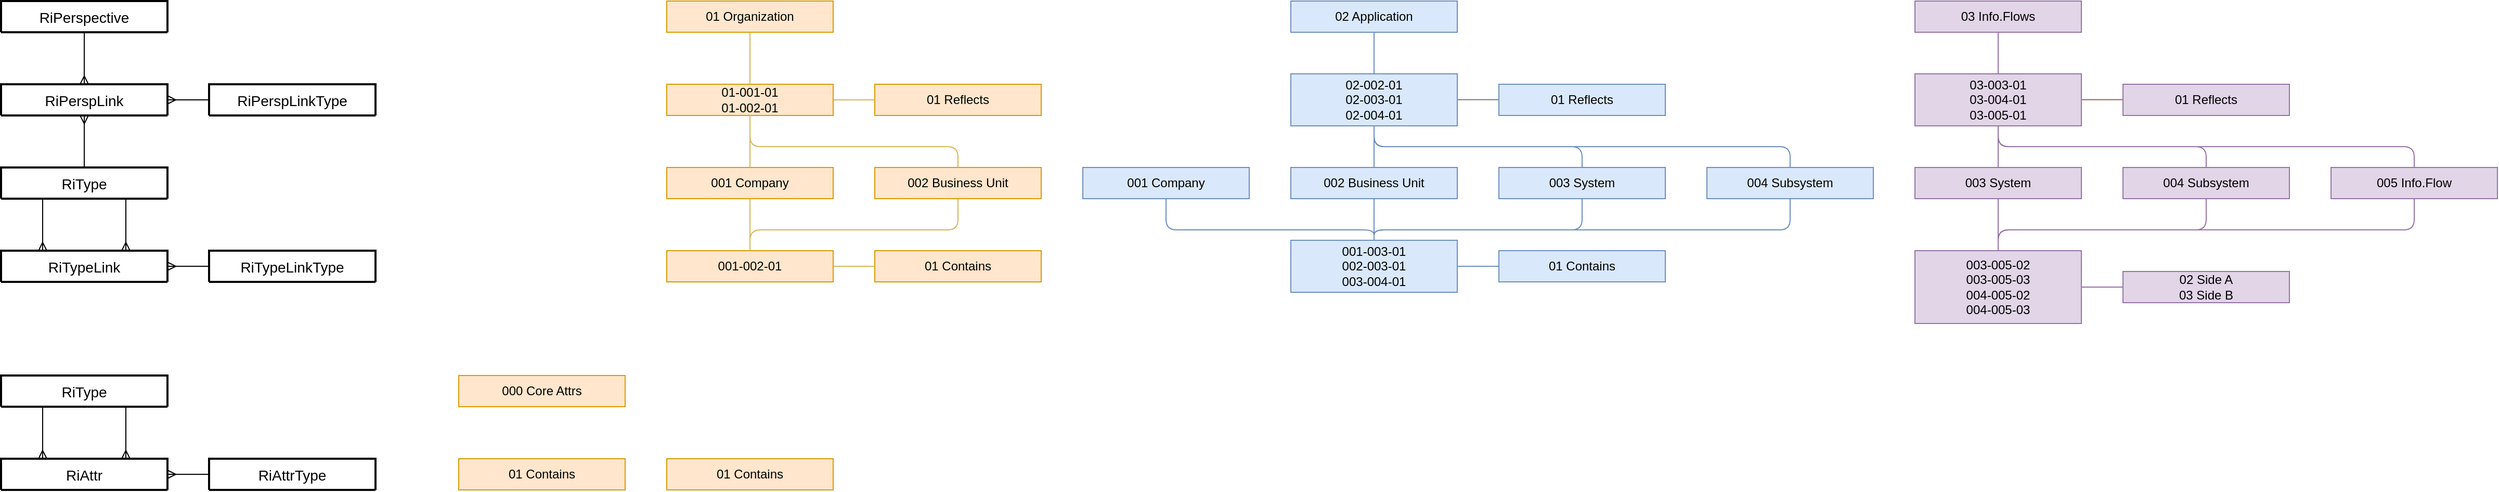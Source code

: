 <mxfile version="24.7.17" pages="2">
  <diagram id="JvMTPCjI9tbm8H4MGw7S" name="Perspecitve">
    <mxGraphModel dx="2670" dy="830" grid="1" gridSize="10" guides="1" tooltips="1" connect="1" arrows="1" fold="1" page="0" pageScale="1" pageWidth="850" pageHeight="1100" math="0" shadow="0">
      <root>
        <mxCell id="0" />
        <mxCell id="1" parent="0" />
        <mxCell id="15" value="RiPerspective" style="swimlane;childLayout=stackLayout;horizontal=1;startSize=30;horizontalStack=0;rounded=1;fontSize=14;fontStyle=0;strokeWidth=2;resizeParent=0;resizeLast=1;shadow=0;dashed=0;align=center;arcSize=8;" parent="1" vertex="1" collapsed="1">
          <mxGeometry x="360" y="-80" width="160" height="30" as="geometry">
            <mxRectangle x="360" width="160" height="120" as="alternateBounds" />
          </mxGeometry>
        </mxCell>
        <mxCell id="16" value="+Attribute1&#xa;+Attribute2&#xa;+Attribute3" style="align=left;strokeColor=none;fillColor=none;spacingLeft=4;fontSize=12;verticalAlign=top;resizable=0;rotatable=0;part=1;" parent="15" vertex="1">
          <mxGeometry y="30" width="160" height="90" as="geometry" />
        </mxCell>
        <mxCell id="17" value="RiType" style="swimlane;childLayout=stackLayout;horizontal=1;startSize=30;horizontalStack=0;rounded=1;fontSize=14;fontStyle=0;strokeWidth=2;resizeParent=0;resizeLast=1;shadow=0;dashed=0;align=center;arcSize=8;" parent="1" vertex="1" collapsed="1">
          <mxGeometry x="360" y="80" width="160" height="30" as="geometry">
            <mxRectangle x="360" y="240" width="160" height="120" as="alternateBounds" />
          </mxGeometry>
        </mxCell>
        <mxCell id="18" value="+Attribute1&#xa;+Attribute2&#xa;+Attribute3" style="align=left;strokeColor=none;fillColor=none;spacingLeft=4;fontSize=12;verticalAlign=top;resizable=0;rotatable=0;part=1;" parent="17" vertex="1">
          <mxGeometry y="30" width="160" height="90" as="geometry" />
        </mxCell>
        <mxCell id="19" value="" style="edgeStyle=orthogonalEdgeStyle;fontSize=12;html=1;endArrow=ERmany;strokeWidth=1;" parent="1" source="15" target="27" edge="1">
          <mxGeometry width="100" height="100" relative="1" as="geometry">
            <mxPoint x="745" y="-140" as="sourcePoint" />
            <mxPoint x="805" y="-100" as="targetPoint" />
            <Array as="points">
              <mxPoint x="405" y="-50" />
            </Array>
          </mxGeometry>
        </mxCell>
        <mxCell id="20" value="RiTypeLink" style="swimlane;childLayout=stackLayout;horizontal=1;startSize=30;horizontalStack=0;rounded=1;fontSize=14;fontStyle=0;strokeWidth=2;resizeParent=0;resizeLast=1;shadow=0;dashed=0;align=center;arcSize=8;" parent="1" vertex="1" collapsed="1">
          <mxGeometry x="360" y="160" width="160" height="30" as="geometry">
            <mxRectangle x="360" y="160" width="160" height="120" as="alternateBounds" />
          </mxGeometry>
        </mxCell>
        <mxCell id="21" value="+Attribute1&#xa;+Attribute2&#xa;+Attribute3" style="align=left;strokeColor=none;fillColor=none;spacingLeft=4;fontSize=12;verticalAlign=top;resizable=0;rotatable=0;part=1;" parent="20" vertex="1">
          <mxGeometry y="30" width="160" height="90" as="geometry" />
        </mxCell>
        <mxCell id="22" value="" style="edgeStyle=orthogonalEdgeStyle;fontSize=12;html=1;endArrow=ERmany;strokeWidth=1;" parent="1" source="17" target="20" edge="1">
          <mxGeometry width="100" height="100" relative="1" as="geometry">
            <mxPoint x="550" y="200" as="sourcePoint" />
            <mxPoint x="520" y="280" as="targetPoint" />
            <Array as="points">
              <mxPoint x="400" y="140" />
              <mxPoint x="400" y="140" />
            </Array>
          </mxGeometry>
        </mxCell>
        <mxCell id="23" value="" style="edgeStyle=orthogonalEdgeStyle;fontSize=12;html=1;endArrow=ERmany;strokeWidth=1;" parent="1" source="17" target="20" edge="1">
          <mxGeometry width="100" height="100" relative="1" as="geometry">
            <mxPoint x="390" y="120" as="sourcePoint" />
            <mxPoint x="390" y="170" as="targetPoint" />
            <Array as="points">
              <mxPoint x="480" y="130" />
              <mxPoint x="480" y="130" />
            </Array>
          </mxGeometry>
        </mxCell>
        <mxCell id="24" value="RiTypeLinkType" style="swimlane;childLayout=stackLayout;horizontal=1;startSize=30;horizontalStack=0;rounded=1;fontSize=14;fontStyle=0;strokeWidth=2;resizeParent=0;resizeLast=1;shadow=0;dashed=0;align=center;arcSize=8;" parent="1" vertex="1" collapsed="1">
          <mxGeometry x="560" y="160" width="160" height="30" as="geometry">
            <mxRectangle x="520" y="160" width="160" height="120" as="alternateBounds" />
          </mxGeometry>
        </mxCell>
        <mxCell id="25" value="+Attribute1&#xa;+Attribute2&#xa;+Attribute3" style="align=left;strokeColor=none;fillColor=none;spacingLeft=4;fontSize=12;verticalAlign=top;resizable=0;rotatable=0;part=1;" parent="24" vertex="1">
          <mxGeometry y="30" width="160" height="90" as="geometry" />
        </mxCell>
        <mxCell id="26" value="" style="edgeStyle=orthogonalEdgeStyle;fontSize=12;html=1;endArrow=ERmany;strokeWidth=1;" parent="1" source="24" target="20" edge="1">
          <mxGeometry width="100" height="100" relative="1" as="geometry">
            <mxPoint x="440" y="120" as="sourcePoint" />
            <mxPoint x="440" y="170" as="targetPoint" />
            <Array as="points" />
          </mxGeometry>
        </mxCell>
        <mxCell id="27" value="RiPerspLink" style="swimlane;childLayout=stackLayout;horizontal=1;startSize=30;horizontalStack=0;rounded=1;fontSize=14;fontStyle=0;strokeWidth=2;resizeParent=0;resizeLast=1;shadow=0;dashed=0;align=center;arcSize=8;" parent="1" vertex="1" collapsed="1">
          <mxGeometry x="360" width="160" height="30" as="geometry">
            <mxRectangle x="360" width="160" height="120" as="alternateBounds" />
          </mxGeometry>
        </mxCell>
        <mxCell id="28" value="+Attribute1&#xa;+Attribute2&#xa;+Attribute3" style="align=left;strokeColor=none;fillColor=none;spacingLeft=4;fontSize=12;verticalAlign=top;resizable=0;rotatable=0;part=1;" parent="27" vertex="1">
          <mxGeometry y="30" width="160" height="90" as="geometry" />
        </mxCell>
        <mxCell id="29" value="" style="edgeStyle=orthogonalEdgeStyle;fontSize=12;html=1;endArrow=ERmany;strokeWidth=1;" parent="1" source="17" target="27" edge="1">
          <mxGeometry width="100" height="100" relative="1" as="geometry">
            <mxPoint x="560" as="sourcePoint" />
            <mxPoint x="560" y="50" as="targetPoint" />
            <Array as="points" />
          </mxGeometry>
        </mxCell>
        <mxCell id="30" value="01 Organization" style="text;html=1;strokeColor=#d79b00;fillColor=#ffe6cc;align=center;verticalAlign=middle;whiteSpace=wrap;rounded=0;" parent="1" vertex="1">
          <mxGeometry x="1000" y="-80" width="160" height="30" as="geometry" />
        </mxCell>
        <mxCell id="31" value="001 Company" style="text;html=1;strokeColor=#d79b00;fillColor=#ffe6cc;align=center;verticalAlign=middle;whiteSpace=wrap;rounded=0;" parent="1" vertex="1">
          <mxGeometry x="1000" y="80" width="160" height="30" as="geometry" />
        </mxCell>
        <mxCell id="32" value="002 Business Unit" style="text;html=1;strokeColor=#d79b00;fillColor=#ffe6cc;align=center;verticalAlign=middle;whiteSpace=wrap;rounded=0;" parent="1" vertex="1">
          <mxGeometry x="1200" y="80" width="160" height="30" as="geometry" />
        </mxCell>
        <mxCell id="33" value="01-001-01&lt;br&gt;01-002-01" style="text;html=1;strokeColor=#d79b00;fillColor=#ffe6cc;align=center;verticalAlign=middle;whiteSpace=wrap;rounded=0;" parent="1" vertex="1">
          <mxGeometry x="1000" width="160" height="30" as="geometry" />
        </mxCell>
        <mxCell id="34" value="RiPerspLinkType" style="swimlane;childLayout=stackLayout;horizontal=1;startSize=30;horizontalStack=0;rounded=1;fontSize=14;fontStyle=0;strokeWidth=2;resizeParent=0;resizeLast=1;shadow=0;dashed=0;align=center;arcSize=8;" parent="1" vertex="1" collapsed="1">
          <mxGeometry x="560" width="160" height="30" as="geometry">
            <mxRectangle x="360" width="160" height="120" as="alternateBounds" />
          </mxGeometry>
        </mxCell>
        <mxCell id="35" value="+Attribute1&#xa;+Attribute2&#xa;+Attribute3" style="align=left;strokeColor=none;fillColor=none;spacingLeft=4;fontSize=12;verticalAlign=top;resizable=0;rotatable=0;part=1;" parent="34" vertex="1">
          <mxGeometry y="30" width="160" height="90" as="geometry" />
        </mxCell>
        <mxCell id="36" value="" style="edgeStyle=orthogonalEdgeStyle;fontSize=12;html=1;endArrow=ERmany;strokeWidth=1;" parent="1" source="34" target="27" edge="1">
          <mxGeometry width="100" height="100" relative="1" as="geometry">
            <mxPoint x="550" y="50" as="sourcePoint" />
            <mxPoint x="510" y="50" as="targetPoint" />
            <Array as="points" />
          </mxGeometry>
        </mxCell>
        <mxCell id="37" value="01 Reflects" style="text;html=1;strokeColor=#d79b00;fillColor=#ffe6cc;align=center;verticalAlign=middle;whiteSpace=wrap;rounded=0;" parent="1" vertex="1">
          <mxGeometry x="1200" width="160" height="30" as="geometry" />
        </mxCell>
        <mxCell id="38" value="" style="endArrow=none;html=1;strokeWidth=1;fillColor=#fff2cc;strokeColor=#d6b656;edgeStyle=orthogonalEdgeStyle;" parent="1" source="37" target="33" edge="1">
          <mxGeometry width="50" height="50" relative="1" as="geometry">
            <mxPoint x="960" y="230" as="sourcePoint" />
            <mxPoint x="1010" y="180" as="targetPoint" />
          </mxGeometry>
        </mxCell>
        <mxCell id="39" value="" style="endArrow=none;html=1;strokeWidth=1;fillColor=#fff2cc;strokeColor=#d6b656;edgeStyle=orthogonalEdgeStyle;" parent="1" source="30" target="33" edge="1">
          <mxGeometry width="50" height="50" relative="1" as="geometry">
            <mxPoint x="1070" y="-20" as="sourcePoint" />
            <mxPoint x="1030" y="-20" as="targetPoint" />
          </mxGeometry>
        </mxCell>
        <mxCell id="40" value="" style="endArrow=none;html=1;strokeWidth=1;fillColor=#fff2cc;strokeColor=#d6b656;edgeStyle=orthogonalEdgeStyle;" parent="1" source="32" target="33" edge="1">
          <mxGeometry width="50" height="50" relative="1" as="geometry">
            <mxPoint x="1210" y="25" as="sourcePoint" />
            <mxPoint x="1170" y="25" as="targetPoint" />
            <Array as="points">
              <mxPoint x="1280" y="60" />
              <mxPoint x="1080" y="60" />
            </Array>
          </mxGeometry>
        </mxCell>
        <mxCell id="41" value="" style="endArrow=none;html=1;strokeWidth=1;fillColor=#fff2cc;strokeColor=#d6b656;edgeStyle=orthogonalEdgeStyle;" parent="1" source="31" target="33" edge="1">
          <mxGeometry width="50" height="50" relative="1" as="geometry">
            <mxPoint x="1290" y="90" as="sourcePoint" />
            <mxPoint x="1090" y="40" as="targetPoint" />
          </mxGeometry>
        </mxCell>
        <mxCell id="42" value="001-002-01" style="text;html=1;strokeColor=#d79b00;fillColor=#ffe6cc;align=center;verticalAlign=middle;whiteSpace=wrap;rounded=0;" parent="1" vertex="1">
          <mxGeometry x="1000" y="160" width="160" height="30" as="geometry" />
        </mxCell>
        <mxCell id="43" value="01 Contains" style="text;html=1;strokeColor=#d79b00;fillColor=#ffe6cc;align=center;verticalAlign=middle;whiteSpace=wrap;rounded=0;" parent="1" vertex="1">
          <mxGeometry x="1200" y="160" width="160" height="30" as="geometry" />
        </mxCell>
        <mxCell id="44" value="" style="endArrow=none;html=1;strokeWidth=1;fillColor=#fff2cc;strokeColor=#d6b656;edgeStyle=orthogonalEdgeStyle;" parent="1" source="42" target="31" edge="1">
          <mxGeometry width="50" height="50" relative="1" as="geometry">
            <mxPoint x="940" y="130" as="sourcePoint" />
            <mxPoint x="940" y="80" as="targetPoint" />
            <Array as="points" />
          </mxGeometry>
        </mxCell>
        <mxCell id="45" value="" style="endArrow=none;html=1;strokeWidth=1;fillColor=#fff2cc;strokeColor=#d6b656;edgeStyle=orthogonalEdgeStyle;" parent="1" source="42" target="32" edge="1">
          <mxGeometry width="50" height="50" relative="1" as="geometry">
            <mxPoint x="1140" y="170" as="sourcePoint" />
            <mxPoint x="1090" y="120" as="targetPoint" />
            <Array as="points">
              <mxPoint x="1080" y="140" />
              <mxPoint x="1280" y="140" />
            </Array>
          </mxGeometry>
        </mxCell>
        <mxCell id="46" value="" style="endArrow=none;html=1;strokeWidth=1;fillColor=#fff2cc;strokeColor=#d6b656;edgeStyle=orthogonalEdgeStyle;" parent="1" source="43" target="42" edge="1">
          <mxGeometry width="50" height="50" relative="1" as="geometry">
            <mxPoint x="1190" y="240" as="sourcePoint" />
            <mxPoint x="1150" y="240" as="targetPoint" />
          </mxGeometry>
        </mxCell>
        <mxCell id="47" value="02 Application" style="text;html=1;strokeColor=#6c8ebf;fillColor=#dae8fc;align=center;verticalAlign=middle;whiteSpace=wrap;rounded=0;" parent="1" vertex="1">
          <mxGeometry x="1600" y="-80" width="160" height="30" as="geometry" />
        </mxCell>
        <mxCell id="48" value="002 Business Unit" style="text;html=1;strokeColor=#6c8ebf;fillColor=#dae8fc;align=center;verticalAlign=middle;whiteSpace=wrap;rounded=0;" parent="1" vertex="1">
          <mxGeometry x="1600" y="80" width="160" height="30" as="geometry" />
        </mxCell>
        <mxCell id="49" value="003 System" style="text;html=1;strokeColor=#6c8ebf;fillColor=#dae8fc;align=center;verticalAlign=middle;whiteSpace=wrap;rounded=0;" parent="1" vertex="1">
          <mxGeometry x="1800" y="80" width="160" height="30" as="geometry" />
        </mxCell>
        <mxCell id="50" value="02-002-01&lt;br&gt;02-003-01&lt;br&gt;02-004-01" style="text;html=1;strokeColor=#6c8ebf;fillColor=#dae8fc;align=center;verticalAlign=middle;whiteSpace=wrap;rounded=0;" parent="1" vertex="1">
          <mxGeometry x="1600" y="-10" width="160" height="50" as="geometry" />
        </mxCell>
        <mxCell id="51" value="01 Reflects" style="text;html=1;strokeColor=#6c8ebf;fillColor=#dae8fc;align=center;verticalAlign=middle;whiteSpace=wrap;rounded=0;" parent="1" vertex="1">
          <mxGeometry x="1800" width="160" height="30" as="geometry" />
        </mxCell>
        <mxCell id="52" value="" style="endArrow=none;html=1;strokeWidth=1;fillColor=#fff2cc;strokeColor=#d6b656;edgeStyle=orthogonalEdgeStyle;" parent="1" source="51" target="50" edge="1">
          <mxGeometry width="50" height="50" relative="1" as="geometry">
            <mxPoint x="1560" y="230" as="sourcePoint" />
            <mxPoint x="1610" y="180" as="targetPoint" />
          </mxGeometry>
        </mxCell>
        <mxCell id="53" value="" style="endArrow=none;html=1;strokeWidth=1;fillColor=#dae8fc;strokeColor=#6c8ebf;edgeStyle=orthogonalEdgeStyle;" parent="1" source="47" target="50" edge="1">
          <mxGeometry width="50" height="50" relative="1" as="geometry">
            <mxPoint x="1670" y="-20" as="sourcePoint" />
            <mxPoint x="1630" y="-20" as="targetPoint" />
          </mxGeometry>
        </mxCell>
        <mxCell id="54" value="" style="endArrow=none;html=1;strokeWidth=1;fillColor=#dae8fc;strokeColor=#6c8ebf;edgeStyle=orthogonalEdgeStyle;" parent="1" source="49" target="50" edge="1">
          <mxGeometry width="50" height="50" relative="1" as="geometry">
            <mxPoint x="1810" y="25" as="sourcePoint" />
            <mxPoint x="1770" y="25" as="targetPoint" />
            <Array as="points">
              <mxPoint x="1880" y="60" />
              <mxPoint x="1680" y="60" />
            </Array>
          </mxGeometry>
        </mxCell>
        <mxCell id="55" value="" style="endArrow=none;html=1;strokeWidth=1;fillColor=#dae8fc;strokeColor=#6c8ebf;edgeStyle=orthogonalEdgeStyle;" parent="1" source="48" target="50" edge="1">
          <mxGeometry width="50" height="50" relative="1" as="geometry">
            <mxPoint x="1890" y="90" as="sourcePoint" />
            <mxPoint x="1690" y="40" as="targetPoint" />
          </mxGeometry>
        </mxCell>
        <mxCell id="56" value="001-003-01&lt;div&gt;&lt;div&gt;002-003-01&lt;/div&gt;&lt;div&gt;&lt;div&gt;003-004-01&lt;br&gt;&lt;/div&gt;&lt;/div&gt;&lt;/div&gt;" style="text;html=1;strokeColor=#6c8ebf;fillColor=#dae8fc;align=center;verticalAlign=middle;whiteSpace=wrap;rounded=0;" parent="1" vertex="1">
          <mxGeometry x="1600" y="150" width="160" height="50" as="geometry" />
        </mxCell>
        <mxCell id="57" value="01 Contains" style="text;html=1;strokeColor=#6c8ebf;fillColor=#dae8fc;align=center;verticalAlign=middle;whiteSpace=wrap;rounded=0;" parent="1" vertex="1">
          <mxGeometry x="1800" y="160" width="160" height="30" as="geometry" />
        </mxCell>
        <mxCell id="58" value="" style="endArrow=none;html=1;strokeWidth=1;fillColor=#dae8fc;strokeColor=#6c8ebf;edgeStyle=orthogonalEdgeStyle;" parent="1" source="56" target="48" edge="1">
          <mxGeometry width="50" height="50" relative="1" as="geometry">
            <mxPoint x="1540" y="130" as="sourcePoint" />
            <mxPoint x="1540" y="80" as="targetPoint" />
            <Array as="points" />
          </mxGeometry>
        </mxCell>
        <mxCell id="59" value="" style="endArrow=none;html=1;strokeWidth=1;fillColor=#dae8fc;strokeColor=#6c8ebf;edgeStyle=orthogonalEdgeStyle;" parent="1" source="56" target="49" edge="1">
          <mxGeometry width="50" height="50" relative="1" as="geometry">
            <mxPoint x="1740" y="170" as="sourcePoint" />
            <mxPoint x="1690" y="120" as="targetPoint" />
            <Array as="points">
              <mxPoint x="1680" y="140" />
              <mxPoint x="1880" y="140" />
            </Array>
          </mxGeometry>
        </mxCell>
        <mxCell id="60" value="" style="endArrow=none;html=1;strokeWidth=1;fillColor=#dae8fc;strokeColor=#6c8ebf;edgeStyle=orthogonalEdgeStyle;" parent="1" source="57" target="56" edge="1">
          <mxGeometry width="50" height="50" relative="1" as="geometry">
            <mxPoint x="1790" y="240" as="sourcePoint" />
            <mxPoint x="1750" y="240" as="targetPoint" />
          </mxGeometry>
        </mxCell>
        <mxCell id="61" value="" style="endArrow=none;html=1;strokeWidth=1;fillColor=#dae8fc;strokeColor=#6c8ebf;edgeStyle=orthogonalEdgeStyle;" parent="1" edge="1">
          <mxGeometry width="50" height="50" relative="1" as="geometry">
            <mxPoint x="1800" y="14.8" as="sourcePoint" />
            <mxPoint x="1760" y="14.8" as="targetPoint" />
          </mxGeometry>
        </mxCell>
        <mxCell id="62" value="004 Subsystem" style="text;html=1;strokeColor=#6c8ebf;fillColor=#dae8fc;align=center;verticalAlign=middle;whiteSpace=wrap;rounded=0;" parent="1" vertex="1">
          <mxGeometry x="2000" y="80" width="160" height="30" as="geometry" />
        </mxCell>
        <mxCell id="63" value="" style="endArrow=none;html=1;strokeWidth=1;fillColor=#dae8fc;strokeColor=#6c8ebf;edgeStyle=orthogonalEdgeStyle;" parent="1" source="62" target="50" edge="1">
          <mxGeometry width="50" height="50" relative="1" as="geometry">
            <mxPoint x="1890" y="90" as="sourcePoint" />
            <mxPoint x="1690" y="40" as="targetPoint" />
            <Array as="points">
              <mxPoint x="2080" y="60" />
              <mxPoint x="1680" y="60" />
            </Array>
          </mxGeometry>
        </mxCell>
        <mxCell id="64" value="" style="endArrow=none;html=1;strokeWidth=1;fillColor=#dae8fc;strokeColor=#6c8ebf;edgeStyle=orthogonalEdgeStyle;" parent="1" source="56" target="62" edge="1">
          <mxGeometry width="50" height="50" relative="1" as="geometry">
            <mxPoint x="1690" y="170" as="sourcePoint" />
            <mxPoint x="1890" y="120" as="targetPoint" />
            <Array as="points">
              <mxPoint x="1680" y="140" />
              <mxPoint x="2080" y="140" />
            </Array>
          </mxGeometry>
        </mxCell>
        <mxCell id="65" value="03 Info.Flows" style="text;html=1;strokeColor=#9673a6;fillColor=#e1d5e7;align=center;verticalAlign=middle;whiteSpace=wrap;rounded=0;" parent="1" vertex="1">
          <mxGeometry x="2200" y="-80" width="160" height="30" as="geometry" />
        </mxCell>
        <mxCell id="66" value="003 System" style="text;html=1;strokeColor=#9673a6;fillColor=#e1d5e7;align=center;verticalAlign=middle;whiteSpace=wrap;rounded=0;" parent="1" vertex="1">
          <mxGeometry x="2200" y="80" width="160" height="30" as="geometry" />
        </mxCell>
        <mxCell id="67" value="004 Subsystem" style="text;html=1;strokeColor=#9673a6;fillColor=#e1d5e7;align=center;verticalAlign=middle;whiteSpace=wrap;rounded=0;" parent="1" vertex="1">
          <mxGeometry x="2400" y="80" width="160" height="30" as="geometry" />
        </mxCell>
        <mxCell id="68" value="03-003-01&lt;br&gt;03-004-01&lt;br&gt;03-005-01" style="text;html=1;strokeColor=#9673a6;fillColor=#e1d5e7;align=center;verticalAlign=middle;whiteSpace=wrap;rounded=0;" parent="1" vertex="1">
          <mxGeometry x="2200" y="-10" width="160" height="50" as="geometry" />
        </mxCell>
        <mxCell id="69" value="01 Reflects" style="text;html=1;strokeColor=#9673a6;fillColor=#e1d5e7;align=center;verticalAlign=middle;whiteSpace=wrap;rounded=0;" parent="1" vertex="1">
          <mxGeometry x="2400" width="160" height="30" as="geometry" />
        </mxCell>
        <mxCell id="70" value="" style="endArrow=none;html=1;strokeWidth=1;fillColor=#fff2cc;strokeColor=#d6b656;edgeStyle=orthogonalEdgeStyle;" parent="1" source="69" target="68" edge="1">
          <mxGeometry width="50" height="50" relative="1" as="geometry">
            <mxPoint x="2160" y="230" as="sourcePoint" />
            <mxPoint x="2210" y="180" as="targetPoint" />
          </mxGeometry>
        </mxCell>
        <mxCell id="71" value="" style="endArrow=none;html=1;strokeWidth=1;fillColor=#e1d5e7;strokeColor=#9673a6;edgeStyle=orthogonalEdgeStyle;" parent="1" source="65" target="68" edge="1">
          <mxGeometry width="50" height="50" relative="1" as="geometry">
            <mxPoint x="2270" y="-20" as="sourcePoint" />
            <mxPoint x="2230" y="-20" as="targetPoint" />
          </mxGeometry>
        </mxCell>
        <mxCell id="72" value="" style="endArrow=none;html=1;strokeWidth=1;fillColor=#e1d5e7;strokeColor=#9673a6;edgeStyle=orthogonalEdgeStyle;" parent="1" source="67" target="68" edge="1">
          <mxGeometry width="50" height="50" relative="1" as="geometry">
            <mxPoint x="2410" y="25" as="sourcePoint" />
            <mxPoint x="2370" y="25" as="targetPoint" />
            <Array as="points">
              <mxPoint x="2480" y="60" />
              <mxPoint x="2280" y="60" />
            </Array>
          </mxGeometry>
        </mxCell>
        <mxCell id="73" value="" style="endArrow=none;html=1;strokeWidth=1;fillColor=#e1d5e7;strokeColor=#9673a6;edgeStyle=orthogonalEdgeStyle;" parent="1" source="66" target="68" edge="1">
          <mxGeometry width="50" height="50" relative="1" as="geometry">
            <mxPoint x="2490" y="90" as="sourcePoint" />
            <mxPoint x="2290" y="40" as="targetPoint" />
          </mxGeometry>
        </mxCell>
        <mxCell id="74" value="003-005-02&lt;br&gt;003-005-03&lt;br&gt;004-005-02&lt;br&gt;004-005-03" style="text;html=1;strokeColor=#9673a6;fillColor=#e1d5e7;align=center;verticalAlign=middle;whiteSpace=wrap;rounded=0;" parent="1" vertex="1">
          <mxGeometry x="2200" y="160" width="160" height="70" as="geometry" />
        </mxCell>
        <mxCell id="75" value="02 Side A&lt;br&gt;03 Side B" style="text;html=1;strokeColor=#9673a6;fillColor=#e1d5e7;align=center;verticalAlign=middle;whiteSpace=wrap;rounded=0;" parent="1" vertex="1">
          <mxGeometry x="2400" y="180" width="160" height="30" as="geometry" />
        </mxCell>
        <mxCell id="76" value="" style="endArrow=none;html=1;strokeWidth=1;fillColor=#e1d5e7;strokeColor=#9673a6;edgeStyle=orthogonalEdgeStyle;" parent="1" source="74" target="66" edge="1">
          <mxGeometry width="50" height="50" relative="1" as="geometry">
            <mxPoint x="2140" y="130" as="sourcePoint" />
            <mxPoint x="2140" y="80" as="targetPoint" />
            <Array as="points" />
          </mxGeometry>
        </mxCell>
        <mxCell id="77" value="" style="endArrow=none;html=1;strokeWidth=1;fillColor=#e1d5e7;strokeColor=#9673a6;edgeStyle=orthogonalEdgeStyle;" parent="1" source="74" target="67" edge="1">
          <mxGeometry width="50" height="50" relative="1" as="geometry">
            <mxPoint x="2340" y="170" as="sourcePoint" />
            <mxPoint x="2290" y="120" as="targetPoint" />
            <Array as="points">
              <mxPoint x="2280" y="140" />
              <mxPoint x="2480" y="140" />
            </Array>
          </mxGeometry>
        </mxCell>
        <mxCell id="78" value="" style="endArrow=none;html=1;strokeWidth=1;fillColor=#e1d5e7;strokeColor=#9673a6;edgeStyle=orthogonalEdgeStyle;" parent="1" source="75" target="74" edge="1">
          <mxGeometry width="50" height="50" relative="1" as="geometry">
            <mxPoint x="2390" y="260" as="sourcePoint" />
            <mxPoint x="2350" y="260" as="targetPoint" />
          </mxGeometry>
        </mxCell>
        <mxCell id="79" value="" style="endArrow=none;html=1;strokeWidth=1;fillColor=#e1d5e7;strokeColor=#9673a6;edgeStyle=orthogonalEdgeStyle;" parent="1" edge="1">
          <mxGeometry width="50" height="50" relative="1" as="geometry">
            <mxPoint x="2400" y="14.8" as="sourcePoint" />
            <mxPoint x="2360" y="14.8" as="targetPoint" />
          </mxGeometry>
        </mxCell>
        <mxCell id="83" value="005 Info.Flow" style="text;html=1;strokeColor=#9673a6;fillColor=#e1d5e7;align=center;verticalAlign=middle;whiteSpace=wrap;rounded=0;" parent="1" vertex="1">
          <mxGeometry x="2600" y="80" width="160" height="30" as="geometry" />
        </mxCell>
        <mxCell id="84" value="" style="endArrow=none;html=1;strokeWidth=1;fillColor=#e1d5e7;strokeColor=#9673a6;edgeStyle=orthogonalEdgeStyle;" parent="1" source="83" target="68" edge="1">
          <mxGeometry width="50" height="50" relative="1" as="geometry">
            <mxPoint x="2490" y="90" as="sourcePoint" />
            <mxPoint x="2290" y="40" as="targetPoint" />
            <Array as="points">
              <mxPoint x="2680" y="60" />
              <mxPoint x="2280" y="60" />
            </Array>
          </mxGeometry>
        </mxCell>
        <mxCell id="85" value="" style="endArrow=none;html=1;strokeWidth=1;fillColor=#e1d5e7;strokeColor=#9673a6;edgeStyle=orthogonalEdgeStyle;" parent="1" source="74" target="83" edge="1">
          <mxGeometry width="50" height="50" relative="1" as="geometry">
            <mxPoint x="2290" y="170" as="sourcePoint" />
            <mxPoint x="2490" y="120" as="targetPoint" />
            <Array as="points">
              <mxPoint x="2280" y="140" />
              <mxPoint x="2680" y="140" />
            </Array>
          </mxGeometry>
        </mxCell>
        <mxCell id="fHQ6Z88B09qpkTAD6cIE-164" value="000 Core Attrs" style="text;html=1;strokeColor=#d79b00;fillColor=#ffe6cc;align=center;verticalAlign=middle;whiteSpace=wrap;rounded=0;" vertex="1" parent="1">
          <mxGeometry x="800" y="280" width="160" height="30" as="geometry" />
        </mxCell>
        <mxCell id="fHQ6Z88B09qpkTAD6cIE-165" value="001 Company" style="text;html=1;strokeColor=#6c8ebf;fillColor=#dae8fc;align=center;verticalAlign=middle;whiteSpace=wrap;rounded=0;" vertex="1" parent="1">
          <mxGeometry x="1400" y="80" width="160" height="30" as="geometry" />
        </mxCell>
        <mxCell id="fHQ6Z88B09qpkTAD6cIE-166" value="" style="endArrow=none;html=1;strokeWidth=1;fillColor=#dae8fc;strokeColor=#6c8ebf;edgeStyle=orthogonalEdgeStyle;" edge="1" parent="1" source="56" target="fHQ6Z88B09qpkTAD6cIE-165">
          <mxGeometry width="50" height="50" relative="1" as="geometry">
            <mxPoint x="1690" y="170" as="sourcePoint" />
            <mxPoint x="1690" y="120" as="targetPoint" />
            <Array as="points">
              <mxPoint x="1680" y="140" />
              <mxPoint x="1480" y="140" />
            </Array>
          </mxGeometry>
        </mxCell>
        <mxCell id="hHNxzonqEHo2mrZ5pxUE-164" value="RiType" style="swimlane;childLayout=stackLayout;horizontal=1;startSize=30;horizontalStack=0;rounded=1;fontSize=14;fontStyle=0;strokeWidth=2;resizeParent=0;resizeLast=1;shadow=0;dashed=0;align=center;arcSize=8;" vertex="1" collapsed="1" parent="1">
          <mxGeometry x="360" y="280" width="160" height="30" as="geometry">
            <mxRectangle x="360" y="240" width="160" height="120" as="alternateBounds" />
          </mxGeometry>
        </mxCell>
        <mxCell id="hHNxzonqEHo2mrZ5pxUE-165" value="+Attribute1&#xa;+Attribute2&#xa;+Attribute3" style="align=left;strokeColor=none;fillColor=none;spacingLeft=4;fontSize=12;verticalAlign=top;resizable=0;rotatable=0;part=1;" vertex="1" parent="hHNxzonqEHo2mrZ5pxUE-164">
          <mxGeometry y="30" width="160" height="90" as="geometry" />
        </mxCell>
        <mxCell id="hHNxzonqEHo2mrZ5pxUE-166" value="RiAttr" style="swimlane;childLayout=stackLayout;horizontal=1;startSize=30;horizontalStack=0;rounded=1;fontSize=14;fontStyle=0;strokeWidth=2;resizeParent=0;resizeLast=1;shadow=0;dashed=0;align=center;arcSize=8;" vertex="1" collapsed="1" parent="1">
          <mxGeometry x="360" y="360" width="160" height="30" as="geometry">
            <mxRectangle x="360" y="160" width="160" height="120" as="alternateBounds" />
          </mxGeometry>
        </mxCell>
        <mxCell id="hHNxzonqEHo2mrZ5pxUE-167" value="+Attribute1&#xa;+Attribute2&#xa;+Attribute3" style="align=left;strokeColor=none;fillColor=none;spacingLeft=4;fontSize=12;verticalAlign=top;resizable=0;rotatable=0;part=1;" vertex="1" parent="hHNxzonqEHo2mrZ5pxUE-166">
          <mxGeometry y="30" width="160" height="90" as="geometry" />
        </mxCell>
        <mxCell id="hHNxzonqEHo2mrZ5pxUE-168" value="" style="edgeStyle=orthogonalEdgeStyle;fontSize=12;html=1;endArrow=ERmany;strokeWidth=1;" edge="1" source="hHNxzonqEHo2mrZ5pxUE-164" target="hHNxzonqEHo2mrZ5pxUE-166" parent="1">
          <mxGeometry width="100" height="100" relative="1" as="geometry">
            <mxPoint x="550" y="400" as="sourcePoint" />
            <mxPoint x="520" y="480" as="targetPoint" />
            <Array as="points">
              <mxPoint x="400" y="340" />
              <mxPoint x="400" y="340" />
            </Array>
          </mxGeometry>
        </mxCell>
        <mxCell id="hHNxzonqEHo2mrZ5pxUE-169" value="" style="edgeStyle=orthogonalEdgeStyle;fontSize=12;html=1;endArrow=ERmany;strokeWidth=1;" edge="1" source="hHNxzonqEHo2mrZ5pxUE-164" target="hHNxzonqEHo2mrZ5pxUE-166" parent="1">
          <mxGeometry width="100" height="100" relative="1" as="geometry">
            <mxPoint x="390" y="320" as="sourcePoint" />
            <mxPoint x="390" y="370" as="targetPoint" />
            <Array as="points">
              <mxPoint x="480" y="330" />
              <mxPoint x="480" y="330" />
            </Array>
          </mxGeometry>
        </mxCell>
        <mxCell id="hHNxzonqEHo2mrZ5pxUE-170" value="RiAttrType" style="swimlane;childLayout=stackLayout;horizontal=1;startSize=30;horizontalStack=0;rounded=1;fontSize=14;fontStyle=0;strokeWidth=2;resizeParent=0;resizeLast=1;shadow=0;dashed=0;align=center;arcSize=8;" vertex="1" collapsed="1" parent="1">
          <mxGeometry x="560" y="360" width="160" height="30" as="geometry">
            <mxRectangle x="520" y="160" width="160" height="120" as="alternateBounds" />
          </mxGeometry>
        </mxCell>
        <mxCell id="hHNxzonqEHo2mrZ5pxUE-171" value="+Attribute1&#xa;+Attribute2&#xa;+Attribute3" style="align=left;strokeColor=none;fillColor=none;spacingLeft=4;fontSize=12;verticalAlign=top;resizable=0;rotatable=0;part=1;" vertex="1" parent="hHNxzonqEHo2mrZ5pxUE-170">
          <mxGeometry y="30" width="160" height="90" as="geometry" />
        </mxCell>
        <mxCell id="hHNxzonqEHo2mrZ5pxUE-172" value="" style="edgeStyle=orthogonalEdgeStyle;fontSize=12;html=1;endArrow=ERmany;strokeWidth=1;" edge="1" source="hHNxzonqEHo2mrZ5pxUE-170" target="hHNxzonqEHo2mrZ5pxUE-166" parent="1">
          <mxGeometry width="100" height="100" relative="1" as="geometry">
            <mxPoint x="440" y="320" as="sourcePoint" />
            <mxPoint x="440" y="370" as="targetPoint" />
            <Array as="points" />
          </mxGeometry>
        </mxCell>
        <mxCell id="hHNxzonqEHo2mrZ5pxUE-173" value="01 Contains" style="text;html=1;strokeColor=#d79b00;fillColor=#ffe6cc;align=center;verticalAlign=middle;whiteSpace=wrap;rounded=0;" vertex="1" parent="1">
          <mxGeometry x="1000" y="360" width="160" height="30" as="geometry" />
        </mxCell>
        <mxCell id="hHNxzonqEHo2mrZ5pxUE-174" value="01 Contains" style="text;html=1;strokeColor=#d79b00;fillColor=#ffe6cc;align=center;verticalAlign=middle;whiteSpace=wrap;rounded=0;" vertex="1" parent="1">
          <mxGeometry x="800" y="360" width="160" height="30" as="geometry" />
        </mxCell>
      </root>
    </mxGraphModel>
  </diagram>
  <diagram name="saved_241016" id="ORFrB1i9ZS2MfI57llce">
    <mxGraphModel dx="3204" dy="916" grid="1" gridSize="10" guides="1" tooltips="1" connect="1" arrows="1" fold="1" page="0" pageScale="1" pageWidth="850" pageHeight="1100" math="0" shadow="0">
      <root>
        <mxCell id="zcp1QmxAoqO7T9O8vI6b-0" />
        <mxCell id="zcp1QmxAoqO7T9O8vI6b-1" parent="zcp1QmxAoqO7T9O8vI6b-0" />
        <mxCell id="zcp1QmxAoqO7T9O8vI6b-2" value="RiPerspective" style="swimlane;childLayout=stackLayout;horizontal=1;startSize=30;horizontalStack=0;rounded=1;fontSize=14;fontStyle=0;strokeWidth=2;resizeParent=0;resizeLast=1;shadow=0;dashed=0;align=center;arcSize=8;" vertex="1" collapsed="1" parent="zcp1QmxAoqO7T9O8vI6b-1">
          <mxGeometry x="360" y="-80" width="160" height="30" as="geometry">
            <mxRectangle x="360" width="160" height="120" as="alternateBounds" />
          </mxGeometry>
        </mxCell>
        <mxCell id="zcp1QmxAoqO7T9O8vI6b-3" value="+Attribute1&#xa;+Attribute2&#xa;+Attribute3" style="align=left;strokeColor=none;fillColor=none;spacingLeft=4;fontSize=12;verticalAlign=top;resizable=0;rotatable=0;part=1;" vertex="1" parent="zcp1QmxAoqO7T9O8vI6b-2">
          <mxGeometry y="30" width="160" height="90" as="geometry" />
        </mxCell>
        <mxCell id="zcp1QmxAoqO7T9O8vI6b-4" value="RiType" style="swimlane;childLayout=stackLayout;horizontal=1;startSize=30;horizontalStack=0;rounded=1;fontSize=14;fontStyle=0;strokeWidth=2;resizeParent=0;resizeLast=1;shadow=0;dashed=0;align=center;arcSize=8;" vertex="1" collapsed="1" parent="zcp1QmxAoqO7T9O8vI6b-1">
          <mxGeometry x="360" y="80" width="160" height="30" as="geometry">
            <mxRectangle x="360" y="240" width="160" height="120" as="alternateBounds" />
          </mxGeometry>
        </mxCell>
        <mxCell id="zcp1QmxAoqO7T9O8vI6b-5" value="+Attribute1&#xa;+Attribute2&#xa;+Attribute3" style="align=left;strokeColor=none;fillColor=none;spacingLeft=4;fontSize=12;verticalAlign=top;resizable=0;rotatable=0;part=1;" vertex="1" parent="zcp1QmxAoqO7T9O8vI6b-4">
          <mxGeometry y="30" width="160" height="90" as="geometry" />
        </mxCell>
        <mxCell id="zcp1QmxAoqO7T9O8vI6b-6" value="" style="edgeStyle=orthogonalEdgeStyle;fontSize=12;html=1;endArrow=ERmany;strokeWidth=1;" edge="1" parent="zcp1QmxAoqO7T9O8vI6b-1" source="zcp1QmxAoqO7T9O8vI6b-2" target="zcp1QmxAoqO7T9O8vI6b-14">
          <mxGeometry width="100" height="100" relative="1" as="geometry">
            <mxPoint x="745" y="-140" as="sourcePoint" />
            <mxPoint x="805" y="-100" as="targetPoint" />
            <Array as="points">
              <mxPoint x="405" y="-50" />
            </Array>
          </mxGeometry>
        </mxCell>
        <mxCell id="zcp1QmxAoqO7T9O8vI6b-7" value="RiTypeLink" style="swimlane;childLayout=stackLayout;horizontal=1;startSize=30;horizontalStack=0;rounded=1;fontSize=14;fontStyle=0;strokeWidth=2;resizeParent=0;resizeLast=1;shadow=0;dashed=0;align=center;arcSize=8;" vertex="1" collapsed="1" parent="zcp1QmxAoqO7T9O8vI6b-1">
          <mxGeometry x="360" y="160" width="160" height="30" as="geometry">
            <mxRectangle x="360" y="160" width="160" height="120" as="alternateBounds" />
          </mxGeometry>
        </mxCell>
        <mxCell id="zcp1QmxAoqO7T9O8vI6b-8" value="+Attribute1&#xa;+Attribute2&#xa;+Attribute3" style="align=left;strokeColor=none;fillColor=none;spacingLeft=4;fontSize=12;verticalAlign=top;resizable=0;rotatable=0;part=1;" vertex="1" parent="zcp1QmxAoqO7T9O8vI6b-7">
          <mxGeometry y="30" width="160" height="90" as="geometry" />
        </mxCell>
        <mxCell id="zcp1QmxAoqO7T9O8vI6b-9" value="" style="edgeStyle=orthogonalEdgeStyle;fontSize=12;html=1;endArrow=ERmany;strokeWidth=1;" edge="1" parent="zcp1QmxAoqO7T9O8vI6b-1" source="zcp1QmxAoqO7T9O8vI6b-4" target="zcp1QmxAoqO7T9O8vI6b-7">
          <mxGeometry width="100" height="100" relative="1" as="geometry">
            <mxPoint x="550" y="200" as="sourcePoint" />
            <mxPoint x="520" y="280" as="targetPoint" />
            <Array as="points">
              <mxPoint x="400" y="140" />
              <mxPoint x="400" y="140" />
            </Array>
          </mxGeometry>
        </mxCell>
        <mxCell id="zcp1QmxAoqO7T9O8vI6b-10" value="" style="edgeStyle=orthogonalEdgeStyle;fontSize=12;html=1;endArrow=ERmany;strokeWidth=1;" edge="1" parent="zcp1QmxAoqO7T9O8vI6b-1" source="zcp1QmxAoqO7T9O8vI6b-4" target="zcp1QmxAoqO7T9O8vI6b-7">
          <mxGeometry width="100" height="100" relative="1" as="geometry">
            <mxPoint x="390" y="120" as="sourcePoint" />
            <mxPoint x="390" y="170" as="targetPoint" />
            <Array as="points">
              <mxPoint x="480" y="130" />
              <mxPoint x="480" y="130" />
            </Array>
          </mxGeometry>
        </mxCell>
        <mxCell id="zcp1QmxAoqO7T9O8vI6b-11" value="RiTypeLinkType" style="swimlane;childLayout=stackLayout;horizontal=1;startSize=30;horizontalStack=0;rounded=1;fontSize=14;fontStyle=0;strokeWidth=2;resizeParent=0;resizeLast=1;shadow=0;dashed=0;align=center;arcSize=8;" vertex="1" collapsed="1" parent="zcp1QmxAoqO7T9O8vI6b-1">
          <mxGeometry x="560" y="160" width="160" height="30" as="geometry">
            <mxRectangle x="520" y="160" width="160" height="120" as="alternateBounds" />
          </mxGeometry>
        </mxCell>
        <mxCell id="zcp1QmxAoqO7T9O8vI6b-12" value="+Attribute1&#xa;+Attribute2&#xa;+Attribute3" style="align=left;strokeColor=none;fillColor=none;spacingLeft=4;fontSize=12;verticalAlign=top;resizable=0;rotatable=0;part=1;" vertex="1" parent="zcp1QmxAoqO7T9O8vI6b-11">
          <mxGeometry y="30" width="160" height="90" as="geometry" />
        </mxCell>
        <mxCell id="zcp1QmxAoqO7T9O8vI6b-13" value="" style="edgeStyle=orthogonalEdgeStyle;fontSize=12;html=1;endArrow=ERmany;strokeWidth=1;" edge="1" parent="zcp1QmxAoqO7T9O8vI6b-1" source="zcp1QmxAoqO7T9O8vI6b-11" target="zcp1QmxAoqO7T9O8vI6b-7">
          <mxGeometry width="100" height="100" relative="1" as="geometry">
            <mxPoint x="440" y="120" as="sourcePoint" />
            <mxPoint x="440" y="170" as="targetPoint" />
            <Array as="points" />
          </mxGeometry>
        </mxCell>
        <mxCell id="zcp1QmxAoqO7T9O8vI6b-14" value="RiPerspLink" style="swimlane;childLayout=stackLayout;horizontal=1;startSize=30;horizontalStack=0;rounded=1;fontSize=14;fontStyle=0;strokeWidth=2;resizeParent=0;resizeLast=1;shadow=0;dashed=0;align=center;arcSize=8;" vertex="1" collapsed="1" parent="zcp1QmxAoqO7T9O8vI6b-1">
          <mxGeometry x="360" width="160" height="30" as="geometry">
            <mxRectangle x="360" width="160" height="120" as="alternateBounds" />
          </mxGeometry>
        </mxCell>
        <mxCell id="zcp1QmxAoqO7T9O8vI6b-15" value="+Attribute1&#xa;+Attribute2&#xa;+Attribute3" style="align=left;strokeColor=none;fillColor=none;spacingLeft=4;fontSize=12;verticalAlign=top;resizable=0;rotatable=0;part=1;" vertex="1" parent="zcp1QmxAoqO7T9O8vI6b-14">
          <mxGeometry y="30" width="160" height="90" as="geometry" />
        </mxCell>
        <mxCell id="zcp1QmxAoqO7T9O8vI6b-16" value="" style="edgeStyle=orthogonalEdgeStyle;fontSize=12;html=1;endArrow=ERmany;strokeWidth=1;" edge="1" parent="zcp1QmxAoqO7T9O8vI6b-1" source="zcp1QmxAoqO7T9O8vI6b-4" target="zcp1QmxAoqO7T9O8vI6b-14">
          <mxGeometry width="100" height="100" relative="1" as="geometry">
            <mxPoint x="560" as="sourcePoint" />
            <mxPoint x="560" y="50" as="targetPoint" />
            <Array as="points" />
          </mxGeometry>
        </mxCell>
        <mxCell id="zcp1QmxAoqO7T9O8vI6b-17" value="01 Organization" style="text;html=1;strokeColor=#d79b00;fillColor=#ffe6cc;align=center;verticalAlign=middle;whiteSpace=wrap;rounded=0;" vertex="1" parent="zcp1QmxAoqO7T9O8vI6b-1">
          <mxGeometry x="1000" y="-80" width="160" height="30" as="geometry" />
        </mxCell>
        <mxCell id="zcp1QmxAoqO7T9O8vI6b-18" value="001 Company" style="text;html=1;strokeColor=#d79b00;fillColor=#ffe6cc;align=center;verticalAlign=middle;whiteSpace=wrap;rounded=0;" vertex="1" parent="zcp1QmxAoqO7T9O8vI6b-1">
          <mxGeometry x="1000" y="80" width="160" height="30" as="geometry" />
        </mxCell>
        <mxCell id="zcp1QmxAoqO7T9O8vI6b-19" value="002 Business Unit" style="text;html=1;strokeColor=#d79b00;fillColor=#ffe6cc;align=center;verticalAlign=middle;whiteSpace=wrap;rounded=0;" vertex="1" parent="zcp1QmxAoqO7T9O8vI6b-1">
          <mxGeometry x="1200" y="80" width="160" height="30" as="geometry" />
        </mxCell>
        <mxCell id="zcp1QmxAoqO7T9O8vI6b-20" value="01-001-01&lt;br&gt;01-002-01" style="text;html=1;strokeColor=#d79b00;fillColor=#ffe6cc;align=center;verticalAlign=middle;whiteSpace=wrap;rounded=0;" vertex="1" parent="zcp1QmxAoqO7T9O8vI6b-1">
          <mxGeometry x="1000" width="160" height="30" as="geometry" />
        </mxCell>
        <mxCell id="zcp1QmxAoqO7T9O8vI6b-21" value="RiPerspLinkType" style="swimlane;childLayout=stackLayout;horizontal=1;startSize=30;horizontalStack=0;rounded=1;fontSize=14;fontStyle=0;strokeWidth=2;resizeParent=0;resizeLast=1;shadow=0;dashed=0;align=center;arcSize=8;" vertex="1" collapsed="1" parent="zcp1QmxAoqO7T9O8vI6b-1">
          <mxGeometry x="560" width="160" height="30" as="geometry">
            <mxRectangle x="360" width="160" height="120" as="alternateBounds" />
          </mxGeometry>
        </mxCell>
        <mxCell id="zcp1QmxAoqO7T9O8vI6b-22" value="+Attribute1&#xa;+Attribute2&#xa;+Attribute3" style="align=left;strokeColor=none;fillColor=none;spacingLeft=4;fontSize=12;verticalAlign=top;resizable=0;rotatable=0;part=1;" vertex="1" parent="zcp1QmxAoqO7T9O8vI6b-21">
          <mxGeometry y="30" width="160" height="90" as="geometry" />
        </mxCell>
        <mxCell id="zcp1QmxAoqO7T9O8vI6b-23" value="" style="edgeStyle=orthogonalEdgeStyle;fontSize=12;html=1;endArrow=ERmany;strokeWidth=1;" edge="1" parent="zcp1QmxAoqO7T9O8vI6b-1" source="zcp1QmxAoqO7T9O8vI6b-21" target="zcp1QmxAoqO7T9O8vI6b-14">
          <mxGeometry width="100" height="100" relative="1" as="geometry">
            <mxPoint x="550" y="50" as="sourcePoint" />
            <mxPoint x="510" y="50" as="targetPoint" />
            <Array as="points" />
          </mxGeometry>
        </mxCell>
        <mxCell id="zcp1QmxAoqO7T9O8vI6b-24" value="01 Reflects" style="text;html=1;strokeColor=#d79b00;fillColor=#ffe6cc;align=center;verticalAlign=middle;whiteSpace=wrap;rounded=0;" vertex="1" parent="zcp1QmxAoqO7T9O8vI6b-1">
          <mxGeometry x="1200" width="160" height="30" as="geometry" />
        </mxCell>
        <mxCell id="zcp1QmxAoqO7T9O8vI6b-25" value="" style="endArrow=none;html=1;strokeWidth=1;fillColor=#fff2cc;strokeColor=#d6b656;edgeStyle=orthogonalEdgeStyle;" edge="1" parent="zcp1QmxAoqO7T9O8vI6b-1" source="zcp1QmxAoqO7T9O8vI6b-24" target="zcp1QmxAoqO7T9O8vI6b-20">
          <mxGeometry width="50" height="50" relative="1" as="geometry">
            <mxPoint x="960" y="230" as="sourcePoint" />
            <mxPoint x="1010" y="180" as="targetPoint" />
          </mxGeometry>
        </mxCell>
        <mxCell id="zcp1QmxAoqO7T9O8vI6b-26" value="" style="endArrow=none;html=1;strokeWidth=1;fillColor=#fff2cc;strokeColor=#d6b656;edgeStyle=orthogonalEdgeStyle;" edge="1" parent="zcp1QmxAoqO7T9O8vI6b-1" source="zcp1QmxAoqO7T9O8vI6b-17" target="zcp1QmxAoqO7T9O8vI6b-20">
          <mxGeometry width="50" height="50" relative="1" as="geometry">
            <mxPoint x="1070" y="-20" as="sourcePoint" />
            <mxPoint x="1030" y="-20" as="targetPoint" />
          </mxGeometry>
        </mxCell>
        <mxCell id="zcp1QmxAoqO7T9O8vI6b-27" value="" style="endArrow=none;html=1;strokeWidth=1;fillColor=#fff2cc;strokeColor=#d6b656;edgeStyle=orthogonalEdgeStyle;" edge="1" parent="zcp1QmxAoqO7T9O8vI6b-1" source="zcp1QmxAoqO7T9O8vI6b-19" target="zcp1QmxAoqO7T9O8vI6b-20">
          <mxGeometry width="50" height="50" relative="1" as="geometry">
            <mxPoint x="1210" y="25" as="sourcePoint" />
            <mxPoint x="1170" y="25" as="targetPoint" />
            <Array as="points">
              <mxPoint x="1280" y="60" />
              <mxPoint x="1080" y="60" />
            </Array>
          </mxGeometry>
        </mxCell>
        <mxCell id="zcp1QmxAoqO7T9O8vI6b-28" value="" style="endArrow=none;html=1;strokeWidth=1;fillColor=#fff2cc;strokeColor=#d6b656;edgeStyle=orthogonalEdgeStyle;" edge="1" parent="zcp1QmxAoqO7T9O8vI6b-1" source="zcp1QmxAoqO7T9O8vI6b-18" target="zcp1QmxAoqO7T9O8vI6b-20">
          <mxGeometry width="50" height="50" relative="1" as="geometry">
            <mxPoint x="1290" y="90" as="sourcePoint" />
            <mxPoint x="1090" y="40" as="targetPoint" />
          </mxGeometry>
        </mxCell>
        <mxCell id="zcp1QmxAoqO7T9O8vI6b-29" value="001-002-01" style="text;html=1;strokeColor=#d79b00;fillColor=#ffe6cc;align=center;verticalAlign=middle;whiteSpace=wrap;rounded=0;" vertex="1" parent="zcp1QmxAoqO7T9O8vI6b-1">
          <mxGeometry x="1000" y="160" width="160" height="30" as="geometry" />
        </mxCell>
        <mxCell id="zcp1QmxAoqO7T9O8vI6b-30" value="01 Contains" style="text;html=1;strokeColor=#d79b00;fillColor=#ffe6cc;align=center;verticalAlign=middle;whiteSpace=wrap;rounded=0;" vertex="1" parent="zcp1QmxAoqO7T9O8vI6b-1">
          <mxGeometry x="1200" y="160" width="160" height="30" as="geometry" />
        </mxCell>
        <mxCell id="zcp1QmxAoqO7T9O8vI6b-31" value="" style="endArrow=none;html=1;strokeWidth=1;fillColor=#fff2cc;strokeColor=#d6b656;edgeStyle=orthogonalEdgeStyle;" edge="1" parent="zcp1QmxAoqO7T9O8vI6b-1" source="zcp1QmxAoqO7T9O8vI6b-29" target="zcp1QmxAoqO7T9O8vI6b-18">
          <mxGeometry width="50" height="50" relative="1" as="geometry">
            <mxPoint x="940" y="130" as="sourcePoint" />
            <mxPoint x="940" y="80" as="targetPoint" />
            <Array as="points" />
          </mxGeometry>
        </mxCell>
        <mxCell id="zcp1QmxAoqO7T9O8vI6b-32" value="" style="endArrow=none;html=1;strokeWidth=1;fillColor=#fff2cc;strokeColor=#d6b656;edgeStyle=orthogonalEdgeStyle;" edge="1" parent="zcp1QmxAoqO7T9O8vI6b-1" source="zcp1QmxAoqO7T9O8vI6b-29" target="zcp1QmxAoqO7T9O8vI6b-19">
          <mxGeometry width="50" height="50" relative="1" as="geometry">
            <mxPoint x="1140" y="170" as="sourcePoint" />
            <mxPoint x="1090" y="120" as="targetPoint" />
            <Array as="points">
              <mxPoint x="1080" y="140" />
              <mxPoint x="1280" y="140" />
            </Array>
          </mxGeometry>
        </mxCell>
        <mxCell id="zcp1QmxAoqO7T9O8vI6b-33" value="" style="endArrow=none;html=1;strokeWidth=1;fillColor=#fff2cc;strokeColor=#d6b656;edgeStyle=orthogonalEdgeStyle;" edge="1" parent="zcp1QmxAoqO7T9O8vI6b-1" source="zcp1QmxAoqO7T9O8vI6b-30" target="zcp1QmxAoqO7T9O8vI6b-29">
          <mxGeometry width="50" height="50" relative="1" as="geometry">
            <mxPoint x="1190" y="240" as="sourcePoint" />
            <mxPoint x="1150" y="240" as="targetPoint" />
          </mxGeometry>
        </mxCell>
        <mxCell id="zcp1QmxAoqO7T9O8vI6b-34" value="02 Application" style="text;html=1;strokeColor=#6c8ebf;fillColor=#dae8fc;align=center;verticalAlign=middle;whiteSpace=wrap;rounded=0;" vertex="1" parent="zcp1QmxAoqO7T9O8vI6b-1">
          <mxGeometry x="1600" y="-80" width="160" height="30" as="geometry" />
        </mxCell>
        <mxCell id="zcp1QmxAoqO7T9O8vI6b-35" value="002 Business Unit" style="text;html=1;strokeColor=#6c8ebf;fillColor=#dae8fc;align=center;verticalAlign=middle;whiteSpace=wrap;rounded=0;" vertex="1" parent="zcp1QmxAoqO7T9O8vI6b-1">
          <mxGeometry x="1600" y="80" width="160" height="30" as="geometry" />
        </mxCell>
        <mxCell id="zcp1QmxAoqO7T9O8vI6b-36" value="003 System" style="text;html=1;strokeColor=#6c8ebf;fillColor=#dae8fc;align=center;verticalAlign=middle;whiteSpace=wrap;rounded=0;" vertex="1" parent="zcp1QmxAoqO7T9O8vI6b-1">
          <mxGeometry x="1800" y="80" width="160" height="30" as="geometry" />
        </mxCell>
        <mxCell id="zcp1QmxAoqO7T9O8vI6b-37" value="02-002-01&lt;br&gt;02-003-01&lt;br&gt;02-004-01" style="text;html=1;strokeColor=#6c8ebf;fillColor=#dae8fc;align=center;verticalAlign=middle;whiteSpace=wrap;rounded=0;" vertex="1" parent="zcp1QmxAoqO7T9O8vI6b-1">
          <mxGeometry x="1600" y="-10" width="160" height="50" as="geometry" />
        </mxCell>
        <mxCell id="zcp1QmxAoqO7T9O8vI6b-38" value="01 Reflects" style="text;html=1;strokeColor=#6c8ebf;fillColor=#dae8fc;align=center;verticalAlign=middle;whiteSpace=wrap;rounded=0;" vertex="1" parent="zcp1QmxAoqO7T9O8vI6b-1">
          <mxGeometry x="1800" width="160" height="30" as="geometry" />
        </mxCell>
        <mxCell id="zcp1QmxAoqO7T9O8vI6b-39" value="" style="endArrow=none;html=1;strokeWidth=1;fillColor=#fff2cc;strokeColor=#d6b656;edgeStyle=orthogonalEdgeStyle;" edge="1" parent="zcp1QmxAoqO7T9O8vI6b-1" source="zcp1QmxAoqO7T9O8vI6b-38" target="zcp1QmxAoqO7T9O8vI6b-37">
          <mxGeometry width="50" height="50" relative="1" as="geometry">
            <mxPoint x="1560" y="230" as="sourcePoint" />
            <mxPoint x="1610" y="180" as="targetPoint" />
          </mxGeometry>
        </mxCell>
        <mxCell id="zcp1QmxAoqO7T9O8vI6b-40" value="" style="endArrow=none;html=1;strokeWidth=1;fillColor=#dae8fc;strokeColor=#6c8ebf;edgeStyle=orthogonalEdgeStyle;" edge="1" parent="zcp1QmxAoqO7T9O8vI6b-1" source="zcp1QmxAoqO7T9O8vI6b-34" target="zcp1QmxAoqO7T9O8vI6b-37">
          <mxGeometry width="50" height="50" relative="1" as="geometry">
            <mxPoint x="1670" y="-20" as="sourcePoint" />
            <mxPoint x="1630" y="-20" as="targetPoint" />
          </mxGeometry>
        </mxCell>
        <mxCell id="zcp1QmxAoqO7T9O8vI6b-41" value="" style="endArrow=none;html=1;strokeWidth=1;fillColor=#dae8fc;strokeColor=#6c8ebf;edgeStyle=orthogonalEdgeStyle;" edge="1" parent="zcp1QmxAoqO7T9O8vI6b-1" source="zcp1QmxAoqO7T9O8vI6b-36" target="zcp1QmxAoqO7T9O8vI6b-37">
          <mxGeometry width="50" height="50" relative="1" as="geometry">
            <mxPoint x="1810" y="25" as="sourcePoint" />
            <mxPoint x="1770" y="25" as="targetPoint" />
            <Array as="points">
              <mxPoint x="1880" y="60" />
              <mxPoint x="1680" y="60" />
            </Array>
          </mxGeometry>
        </mxCell>
        <mxCell id="zcp1QmxAoqO7T9O8vI6b-42" value="" style="endArrow=none;html=1;strokeWidth=1;fillColor=#dae8fc;strokeColor=#6c8ebf;edgeStyle=orthogonalEdgeStyle;" edge="1" parent="zcp1QmxAoqO7T9O8vI6b-1" source="zcp1QmxAoqO7T9O8vI6b-35" target="zcp1QmxAoqO7T9O8vI6b-37">
          <mxGeometry width="50" height="50" relative="1" as="geometry">
            <mxPoint x="1890" y="90" as="sourcePoint" />
            <mxPoint x="1690" y="40" as="targetPoint" />
          </mxGeometry>
        </mxCell>
        <mxCell id="zcp1QmxAoqO7T9O8vI6b-43" value="001-003-01&lt;div&gt;&lt;div&gt;002-003-01&lt;/div&gt;&lt;div&gt;&lt;div&gt;003-004-01&lt;br&gt;&lt;/div&gt;&lt;/div&gt;&lt;/div&gt;" style="text;html=1;strokeColor=#6c8ebf;fillColor=#dae8fc;align=center;verticalAlign=middle;whiteSpace=wrap;rounded=0;" vertex="1" parent="zcp1QmxAoqO7T9O8vI6b-1">
          <mxGeometry x="1600" y="150" width="160" height="50" as="geometry" />
        </mxCell>
        <mxCell id="zcp1QmxAoqO7T9O8vI6b-44" value="01 Contains" style="text;html=1;strokeColor=#6c8ebf;fillColor=#dae8fc;align=center;verticalAlign=middle;whiteSpace=wrap;rounded=0;" vertex="1" parent="zcp1QmxAoqO7T9O8vI6b-1">
          <mxGeometry x="1800" y="160" width="160" height="30" as="geometry" />
        </mxCell>
        <mxCell id="zcp1QmxAoqO7T9O8vI6b-45" value="" style="endArrow=none;html=1;strokeWidth=1;fillColor=#dae8fc;strokeColor=#6c8ebf;edgeStyle=orthogonalEdgeStyle;" edge="1" parent="zcp1QmxAoqO7T9O8vI6b-1" source="zcp1QmxAoqO7T9O8vI6b-43" target="zcp1QmxAoqO7T9O8vI6b-35">
          <mxGeometry width="50" height="50" relative="1" as="geometry">
            <mxPoint x="1540" y="130" as="sourcePoint" />
            <mxPoint x="1540" y="80" as="targetPoint" />
            <Array as="points" />
          </mxGeometry>
        </mxCell>
        <mxCell id="zcp1QmxAoqO7T9O8vI6b-46" value="" style="endArrow=none;html=1;strokeWidth=1;fillColor=#dae8fc;strokeColor=#6c8ebf;edgeStyle=orthogonalEdgeStyle;" edge="1" parent="zcp1QmxAoqO7T9O8vI6b-1" source="zcp1QmxAoqO7T9O8vI6b-43" target="zcp1QmxAoqO7T9O8vI6b-36">
          <mxGeometry width="50" height="50" relative="1" as="geometry">
            <mxPoint x="1740" y="170" as="sourcePoint" />
            <mxPoint x="1690" y="120" as="targetPoint" />
            <Array as="points">
              <mxPoint x="1680" y="140" />
              <mxPoint x="1880" y="140" />
            </Array>
          </mxGeometry>
        </mxCell>
        <mxCell id="zcp1QmxAoqO7T9O8vI6b-47" value="" style="endArrow=none;html=1;strokeWidth=1;fillColor=#dae8fc;strokeColor=#6c8ebf;edgeStyle=orthogonalEdgeStyle;" edge="1" parent="zcp1QmxAoqO7T9O8vI6b-1" source="zcp1QmxAoqO7T9O8vI6b-44" target="zcp1QmxAoqO7T9O8vI6b-43">
          <mxGeometry width="50" height="50" relative="1" as="geometry">
            <mxPoint x="1790" y="240" as="sourcePoint" />
            <mxPoint x="1750" y="240" as="targetPoint" />
          </mxGeometry>
        </mxCell>
        <mxCell id="zcp1QmxAoqO7T9O8vI6b-48" value="" style="endArrow=none;html=1;strokeWidth=1;fillColor=#dae8fc;strokeColor=#6c8ebf;edgeStyle=orthogonalEdgeStyle;" edge="1" parent="zcp1QmxAoqO7T9O8vI6b-1">
          <mxGeometry width="50" height="50" relative="1" as="geometry">
            <mxPoint x="1800" y="14.8" as="sourcePoint" />
            <mxPoint x="1760" y="14.8" as="targetPoint" />
          </mxGeometry>
        </mxCell>
        <mxCell id="zcp1QmxAoqO7T9O8vI6b-49" value="004 Subsystem" style="text;html=1;strokeColor=#6c8ebf;fillColor=#dae8fc;align=center;verticalAlign=middle;whiteSpace=wrap;rounded=0;" vertex="1" parent="zcp1QmxAoqO7T9O8vI6b-1">
          <mxGeometry x="2000" y="80" width="160" height="30" as="geometry" />
        </mxCell>
        <mxCell id="zcp1QmxAoqO7T9O8vI6b-50" value="" style="endArrow=none;html=1;strokeWidth=1;fillColor=#dae8fc;strokeColor=#6c8ebf;edgeStyle=orthogonalEdgeStyle;" edge="1" parent="zcp1QmxAoqO7T9O8vI6b-1" source="zcp1QmxAoqO7T9O8vI6b-49" target="zcp1QmxAoqO7T9O8vI6b-37">
          <mxGeometry width="50" height="50" relative="1" as="geometry">
            <mxPoint x="1890" y="90" as="sourcePoint" />
            <mxPoint x="1690" y="40" as="targetPoint" />
            <Array as="points">
              <mxPoint x="2080" y="60" />
              <mxPoint x="1680" y="60" />
            </Array>
          </mxGeometry>
        </mxCell>
        <mxCell id="zcp1QmxAoqO7T9O8vI6b-51" value="" style="endArrow=none;html=1;strokeWidth=1;fillColor=#dae8fc;strokeColor=#6c8ebf;edgeStyle=orthogonalEdgeStyle;" edge="1" parent="zcp1QmxAoqO7T9O8vI6b-1" source="zcp1QmxAoqO7T9O8vI6b-43" target="zcp1QmxAoqO7T9O8vI6b-49">
          <mxGeometry width="50" height="50" relative="1" as="geometry">
            <mxPoint x="1690" y="170" as="sourcePoint" />
            <mxPoint x="1890" y="120" as="targetPoint" />
            <Array as="points">
              <mxPoint x="1680" y="140" />
              <mxPoint x="2080" y="140" />
            </Array>
          </mxGeometry>
        </mxCell>
        <mxCell id="zcp1QmxAoqO7T9O8vI6b-52" value="03 Info.Flows" style="text;html=1;strokeColor=#9673a6;fillColor=#e1d5e7;align=center;verticalAlign=middle;whiteSpace=wrap;rounded=0;" vertex="1" parent="zcp1QmxAoqO7T9O8vI6b-1">
          <mxGeometry x="2200" y="-80" width="160" height="30" as="geometry" />
        </mxCell>
        <mxCell id="zcp1QmxAoqO7T9O8vI6b-53" value="003 System" style="text;html=1;strokeColor=#9673a6;fillColor=#e1d5e7;align=center;verticalAlign=middle;whiteSpace=wrap;rounded=0;" vertex="1" parent="zcp1QmxAoqO7T9O8vI6b-1">
          <mxGeometry x="2200" y="80" width="160" height="30" as="geometry" />
        </mxCell>
        <mxCell id="zcp1QmxAoqO7T9O8vI6b-54" value="004 Subsystem" style="text;html=1;strokeColor=#9673a6;fillColor=#e1d5e7;align=center;verticalAlign=middle;whiteSpace=wrap;rounded=0;" vertex="1" parent="zcp1QmxAoqO7T9O8vI6b-1">
          <mxGeometry x="2400" y="80" width="160" height="30" as="geometry" />
        </mxCell>
        <mxCell id="zcp1QmxAoqO7T9O8vI6b-55" value="03-003-01&lt;br&gt;03-004-01&lt;br&gt;03-005-01" style="text;html=1;strokeColor=#9673a6;fillColor=#e1d5e7;align=center;verticalAlign=middle;whiteSpace=wrap;rounded=0;" vertex="1" parent="zcp1QmxAoqO7T9O8vI6b-1">
          <mxGeometry x="2200" y="-10" width="160" height="50" as="geometry" />
        </mxCell>
        <mxCell id="zcp1QmxAoqO7T9O8vI6b-56" value="01 Reflects" style="text;html=1;strokeColor=#9673a6;fillColor=#e1d5e7;align=center;verticalAlign=middle;whiteSpace=wrap;rounded=0;" vertex="1" parent="zcp1QmxAoqO7T9O8vI6b-1">
          <mxGeometry x="2400" width="160" height="30" as="geometry" />
        </mxCell>
        <mxCell id="zcp1QmxAoqO7T9O8vI6b-57" value="" style="endArrow=none;html=1;strokeWidth=1;fillColor=#fff2cc;strokeColor=#d6b656;edgeStyle=orthogonalEdgeStyle;" edge="1" parent="zcp1QmxAoqO7T9O8vI6b-1" source="zcp1QmxAoqO7T9O8vI6b-56" target="zcp1QmxAoqO7T9O8vI6b-55">
          <mxGeometry width="50" height="50" relative="1" as="geometry">
            <mxPoint x="2160" y="230" as="sourcePoint" />
            <mxPoint x="2210" y="180" as="targetPoint" />
          </mxGeometry>
        </mxCell>
        <mxCell id="zcp1QmxAoqO7T9O8vI6b-58" value="" style="endArrow=none;html=1;strokeWidth=1;fillColor=#e1d5e7;strokeColor=#9673a6;edgeStyle=orthogonalEdgeStyle;" edge="1" parent="zcp1QmxAoqO7T9O8vI6b-1" source="zcp1QmxAoqO7T9O8vI6b-52" target="zcp1QmxAoqO7T9O8vI6b-55">
          <mxGeometry width="50" height="50" relative="1" as="geometry">
            <mxPoint x="2270" y="-20" as="sourcePoint" />
            <mxPoint x="2230" y="-20" as="targetPoint" />
          </mxGeometry>
        </mxCell>
        <mxCell id="zcp1QmxAoqO7T9O8vI6b-59" value="" style="endArrow=none;html=1;strokeWidth=1;fillColor=#e1d5e7;strokeColor=#9673a6;edgeStyle=orthogonalEdgeStyle;" edge="1" parent="zcp1QmxAoqO7T9O8vI6b-1" source="zcp1QmxAoqO7T9O8vI6b-54" target="zcp1QmxAoqO7T9O8vI6b-55">
          <mxGeometry width="50" height="50" relative="1" as="geometry">
            <mxPoint x="2410" y="25" as="sourcePoint" />
            <mxPoint x="2370" y="25" as="targetPoint" />
            <Array as="points">
              <mxPoint x="2480" y="60" />
              <mxPoint x="2280" y="60" />
            </Array>
          </mxGeometry>
        </mxCell>
        <mxCell id="zcp1QmxAoqO7T9O8vI6b-60" value="" style="endArrow=none;html=1;strokeWidth=1;fillColor=#e1d5e7;strokeColor=#9673a6;edgeStyle=orthogonalEdgeStyle;" edge="1" parent="zcp1QmxAoqO7T9O8vI6b-1" source="zcp1QmxAoqO7T9O8vI6b-53" target="zcp1QmxAoqO7T9O8vI6b-55">
          <mxGeometry width="50" height="50" relative="1" as="geometry">
            <mxPoint x="2490" y="90" as="sourcePoint" />
            <mxPoint x="2290" y="40" as="targetPoint" />
          </mxGeometry>
        </mxCell>
        <mxCell id="zcp1QmxAoqO7T9O8vI6b-61" value="003-005-02&lt;br&gt;003-005-03&lt;br&gt;004-005-02&lt;br&gt;004-005-03" style="text;html=1;strokeColor=#9673a6;fillColor=#e1d5e7;align=center;verticalAlign=middle;whiteSpace=wrap;rounded=0;" vertex="1" parent="zcp1QmxAoqO7T9O8vI6b-1">
          <mxGeometry x="2200" y="160" width="160" height="70" as="geometry" />
        </mxCell>
        <mxCell id="zcp1QmxAoqO7T9O8vI6b-62" value="02 Side A&lt;br&gt;03 Side B" style="text;html=1;strokeColor=#9673a6;fillColor=#e1d5e7;align=center;verticalAlign=middle;whiteSpace=wrap;rounded=0;" vertex="1" parent="zcp1QmxAoqO7T9O8vI6b-1">
          <mxGeometry x="2400" y="180" width="160" height="30" as="geometry" />
        </mxCell>
        <mxCell id="zcp1QmxAoqO7T9O8vI6b-63" value="" style="endArrow=none;html=1;strokeWidth=1;fillColor=#e1d5e7;strokeColor=#9673a6;edgeStyle=orthogonalEdgeStyle;" edge="1" parent="zcp1QmxAoqO7T9O8vI6b-1" source="zcp1QmxAoqO7T9O8vI6b-61" target="zcp1QmxAoqO7T9O8vI6b-53">
          <mxGeometry width="50" height="50" relative="1" as="geometry">
            <mxPoint x="2140" y="130" as="sourcePoint" />
            <mxPoint x="2140" y="80" as="targetPoint" />
            <Array as="points" />
          </mxGeometry>
        </mxCell>
        <mxCell id="zcp1QmxAoqO7T9O8vI6b-64" value="" style="endArrow=none;html=1;strokeWidth=1;fillColor=#e1d5e7;strokeColor=#9673a6;edgeStyle=orthogonalEdgeStyle;" edge="1" parent="zcp1QmxAoqO7T9O8vI6b-1" source="zcp1QmxAoqO7T9O8vI6b-61" target="zcp1QmxAoqO7T9O8vI6b-54">
          <mxGeometry width="50" height="50" relative="1" as="geometry">
            <mxPoint x="2340" y="170" as="sourcePoint" />
            <mxPoint x="2290" y="120" as="targetPoint" />
            <Array as="points">
              <mxPoint x="2280" y="140" />
              <mxPoint x="2480" y="140" />
            </Array>
          </mxGeometry>
        </mxCell>
        <mxCell id="zcp1QmxAoqO7T9O8vI6b-65" value="" style="endArrow=none;html=1;strokeWidth=1;fillColor=#e1d5e7;strokeColor=#9673a6;edgeStyle=orthogonalEdgeStyle;" edge="1" parent="zcp1QmxAoqO7T9O8vI6b-1" source="zcp1QmxAoqO7T9O8vI6b-62" target="zcp1QmxAoqO7T9O8vI6b-61">
          <mxGeometry width="50" height="50" relative="1" as="geometry">
            <mxPoint x="2390" y="260" as="sourcePoint" />
            <mxPoint x="2350" y="260" as="targetPoint" />
          </mxGeometry>
        </mxCell>
        <mxCell id="zcp1QmxAoqO7T9O8vI6b-66" value="" style="endArrow=none;html=1;strokeWidth=1;fillColor=#e1d5e7;strokeColor=#9673a6;edgeStyle=orthogonalEdgeStyle;" edge="1" parent="zcp1QmxAoqO7T9O8vI6b-1">
          <mxGeometry width="50" height="50" relative="1" as="geometry">
            <mxPoint x="2400" y="14.8" as="sourcePoint" />
            <mxPoint x="2360" y="14.8" as="targetPoint" />
          </mxGeometry>
        </mxCell>
        <mxCell id="zcp1QmxAoqO7T9O8vI6b-67" value="005 Info.Flow" style="text;html=1;strokeColor=#9673a6;fillColor=#e1d5e7;align=center;verticalAlign=middle;whiteSpace=wrap;rounded=0;" vertex="1" parent="zcp1QmxAoqO7T9O8vI6b-1">
          <mxGeometry x="2600" y="80" width="160" height="30" as="geometry" />
        </mxCell>
        <mxCell id="zcp1QmxAoqO7T9O8vI6b-68" value="" style="endArrow=none;html=1;strokeWidth=1;fillColor=#e1d5e7;strokeColor=#9673a6;edgeStyle=orthogonalEdgeStyle;" edge="1" parent="zcp1QmxAoqO7T9O8vI6b-1" source="zcp1QmxAoqO7T9O8vI6b-67" target="zcp1QmxAoqO7T9O8vI6b-55">
          <mxGeometry width="50" height="50" relative="1" as="geometry">
            <mxPoint x="2490" y="90" as="sourcePoint" />
            <mxPoint x="2290" y="40" as="targetPoint" />
            <Array as="points">
              <mxPoint x="2680" y="60" />
              <mxPoint x="2280" y="60" />
            </Array>
          </mxGeometry>
        </mxCell>
        <mxCell id="zcp1QmxAoqO7T9O8vI6b-69" value="" style="endArrow=none;html=1;strokeWidth=1;fillColor=#e1d5e7;strokeColor=#9673a6;edgeStyle=orthogonalEdgeStyle;" edge="1" parent="zcp1QmxAoqO7T9O8vI6b-1" source="zcp1QmxAoqO7T9O8vI6b-61" target="zcp1QmxAoqO7T9O8vI6b-67">
          <mxGeometry width="50" height="50" relative="1" as="geometry">
            <mxPoint x="2290" y="170" as="sourcePoint" />
            <mxPoint x="2490" y="120" as="targetPoint" />
            <Array as="points">
              <mxPoint x="2280" y="140" />
              <mxPoint x="2680" y="140" />
            </Array>
          </mxGeometry>
        </mxCell>
        <mxCell id="zcp1QmxAoqO7T9O8vI6b-70" value="Repo Item (RI)" style="swimlane;childLayout=stackLayout;horizontal=1;startSize=30;horizontalStack=0;rounded=1;fontSize=14;fontStyle=0;strokeWidth=2;resizeParent=0;resizeLast=1;shadow=0;dashed=0;align=center;arcSize=8;" vertex="1" collapsed="1" parent="zcp1QmxAoqO7T9O8vI6b-1">
          <mxGeometry x="360" y="400" width="160" height="30" as="geometry">
            <mxRectangle x="360" y="240" width="160" height="120" as="alternateBounds" />
          </mxGeometry>
        </mxCell>
        <mxCell id="zcp1QmxAoqO7T9O8vI6b-71" value="+Attribute1&#xa;+Attribute2&#xa;+Attribute3" style="align=left;strokeColor=none;fillColor=none;spacingLeft=4;fontSize=12;verticalAlign=top;resizable=0;rotatable=0;part=1;" vertex="1" parent="zcp1QmxAoqO7T9O8vI6b-70">
          <mxGeometry y="30" width="160" height="90" as="geometry" />
        </mxCell>
        <mxCell id="zcp1QmxAoqO7T9O8vI6b-72" value="Meta Item (MI)" style="swimlane;childLayout=stackLayout;horizontal=1;startSize=30;horizontalStack=0;rounded=1;fontSize=14;fontStyle=0;strokeWidth=2;resizeParent=0;resizeLast=1;shadow=0;dashed=0;align=center;arcSize=8;" vertex="1" collapsed="1" parent="zcp1QmxAoqO7T9O8vI6b-1">
          <mxGeometry x="560" y="400" width="160" height="30" as="geometry">
            <mxRectangle x="360" y="240" width="160" height="120" as="alternateBounds" />
          </mxGeometry>
        </mxCell>
        <mxCell id="zcp1QmxAoqO7T9O8vI6b-73" value="+Attribute1&#xa;+Attribute2&#xa;+Attribute3" style="align=left;strokeColor=none;fillColor=none;spacingLeft=4;fontSize=12;verticalAlign=top;resizable=0;rotatable=0;part=1;" vertex="1" parent="zcp1QmxAoqO7T9O8vI6b-72">
          <mxGeometry y="30" width="160" height="90" as="geometry" />
        </mxCell>
        <mxCell id="zcp1QmxAoqO7T9O8vI6b-74" value="RI Link" style="swimlane;childLayout=stackLayout;horizontal=1;startSize=30;horizontalStack=0;rounded=1;fontSize=14;fontStyle=0;strokeWidth=2;resizeParent=0;resizeLast=1;shadow=0;dashed=0;align=center;arcSize=8;" vertex="1" collapsed="1" parent="zcp1QmxAoqO7T9O8vI6b-1">
          <mxGeometry x="360" y="560" width="160" height="30" as="geometry">
            <mxRectangle x="360" y="160" width="160" height="120" as="alternateBounds" />
          </mxGeometry>
        </mxCell>
        <mxCell id="zcp1QmxAoqO7T9O8vI6b-75" value="+Attribute1&#xa;+Attribute2&#xa;+Attribute3" style="align=left;strokeColor=none;fillColor=none;spacingLeft=4;fontSize=12;verticalAlign=top;resizable=0;rotatable=0;part=1;" vertex="1" parent="zcp1QmxAoqO7T9O8vI6b-74">
          <mxGeometry y="30" width="160" height="90" as="geometry" />
        </mxCell>
        <mxCell id="zcp1QmxAoqO7T9O8vI6b-76" value="RI Link Type" style="swimlane;childLayout=stackLayout;horizontal=1;startSize=30;horizontalStack=0;rounded=1;fontSize=14;fontStyle=0;strokeWidth=2;resizeParent=0;resizeLast=1;shadow=0;dashed=0;align=center;arcSize=8;" vertex="1" collapsed="1" parent="zcp1QmxAoqO7T9O8vI6b-1">
          <mxGeometry x="560" y="560" width="160" height="30" as="geometry">
            <mxRectangle x="360" y="160" width="160" height="120" as="alternateBounds" />
          </mxGeometry>
        </mxCell>
        <mxCell id="zcp1QmxAoqO7T9O8vI6b-77" value="+Attribute1&#xa;+Attribute2&#xa;+Attribute3" style="align=left;strokeColor=none;fillColor=none;spacingLeft=4;fontSize=12;verticalAlign=top;resizable=0;rotatable=0;part=1;" vertex="1" parent="zcp1QmxAoqO7T9O8vI6b-76">
          <mxGeometry y="30" width="160" height="90" as="geometry" />
        </mxCell>
        <mxCell id="zcp1QmxAoqO7T9O8vI6b-78" value="" style="edgeStyle=orthogonalEdgeStyle;fontSize=12;html=1;endArrow=ERmany;strokeWidth=1;" edge="1" parent="zcp1QmxAoqO7T9O8vI6b-1" source="zcp1QmxAoqO7T9O8vI6b-76" target="zcp1QmxAoqO7T9O8vI6b-74">
          <mxGeometry width="100" height="100" relative="1" as="geometry">
            <mxPoint x="560" y="620" as="sourcePoint" />
            <mxPoint x="520" y="620" as="targetPoint" />
            <Array as="points" />
          </mxGeometry>
        </mxCell>
        <mxCell id="zcp1QmxAoqO7T9O8vI6b-79" value="" style="edgeStyle=orthogonalEdgeStyle;fontSize=12;html=1;endArrow=ERmany;strokeWidth=1;" edge="1" parent="zcp1QmxAoqO7T9O8vI6b-1" source="zcp1QmxAoqO7T9O8vI6b-70" target="zcp1QmxAoqO7T9O8vI6b-74">
          <mxGeometry width="100" height="100" relative="1" as="geometry">
            <mxPoint x="340.0" y="430" as="sourcePoint" />
            <mxPoint x="340.0" y="480" as="targetPoint" />
            <Array as="points">
              <mxPoint x="400" y="460" />
              <mxPoint x="400" y="460" />
            </Array>
          </mxGeometry>
        </mxCell>
        <mxCell id="zcp1QmxAoqO7T9O8vI6b-80" value="" style="edgeStyle=orthogonalEdgeStyle;fontSize=12;html=1;endArrow=ERmany;strokeWidth=1;" edge="1" parent="zcp1QmxAoqO7T9O8vI6b-1" source="zcp1QmxAoqO7T9O8vI6b-70" target="zcp1QmxAoqO7T9O8vI6b-74">
          <mxGeometry width="100" height="100" relative="1" as="geometry">
            <mxPoint x="410.0" y="440" as="sourcePoint" />
            <mxPoint x="410.0" y="490" as="targetPoint" />
            <Array as="points">
              <mxPoint x="480" y="460" />
              <mxPoint x="480" y="460" />
            </Array>
          </mxGeometry>
        </mxCell>
        <mxCell id="zcp1QmxAoqO7T9O8vI6b-81" value="" style="edgeStyle=orthogonalEdgeStyle;fontSize=12;html=1;endArrow=ERmany;strokeWidth=1;" edge="1" parent="zcp1QmxAoqO7T9O8vI6b-1" source="zcp1QmxAoqO7T9O8vI6b-72" target="zcp1QmxAoqO7T9O8vI6b-70">
          <mxGeometry width="100" height="100" relative="1" as="geometry">
            <mxPoint x="490" y="440" as="sourcePoint" />
            <mxPoint x="490" y="490" as="targetPoint" />
            <Array as="points" />
          </mxGeometry>
        </mxCell>
        <mxCell id="zcp1QmxAoqO7T9O8vI6b-82" value="MI Link" style="swimlane;childLayout=stackLayout;horizontal=1;startSize=30;horizontalStack=0;rounded=1;fontSize=14;fontStyle=0;strokeWidth=2;resizeParent=0;resizeLast=1;shadow=0;dashed=0;align=center;arcSize=8;" vertex="1" collapsed="1" parent="zcp1QmxAoqO7T9O8vI6b-1">
          <mxGeometry x="560" y="480" width="160" height="30" as="geometry">
            <mxRectangle x="360" y="240" width="160" height="120" as="alternateBounds" />
          </mxGeometry>
        </mxCell>
        <mxCell id="zcp1QmxAoqO7T9O8vI6b-83" value="+Attribute1&#xa;+Attribute2&#xa;+Attribute3" style="align=left;strokeColor=none;fillColor=none;spacingLeft=4;fontSize=12;verticalAlign=top;resizable=0;rotatable=0;part=1;" vertex="1" parent="zcp1QmxAoqO7T9O8vI6b-82">
          <mxGeometry y="30" width="160" height="90" as="geometry" />
        </mxCell>
        <mxCell id="zcp1QmxAoqO7T9O8vI6b-84" value="" style="edgeStyle=orthogonalEdgeStyle;fontSize=12;html=1;endArrow=ERmany;strokeWidth=1;" edge="1" parent="zcp1QmxAoqO7T9O8vI6b-1" source="zcp1QmxAoqO7T9O8vI6b-72" target="zcp1QmxAoqO7T9O8vI6b-82">
          <mxGeometry width="100" height="100" relative="1" as="geometry">
            <mxPoint x="490" y="440" as="sourcePoint" />
            <mxPoint x="490" y="570" as="targetPoint" />
            <Array as="points">
              <mxPoint x="600" y="450" />
              <mxPoint x="600" y="450" />
            </Array>
          </mxGeometry>
        </mxCell>
        <mxCell id="zcp1QmxAoqO7T9O8vI6b-85" value="MI Link Type" style="swimlane;childLayout=stackLayout;horizontal=1;startSize=30;horizontalStack=0;rounded=1;fontSize=14;fontStyle=0;strokeWidth=2;resizeParent=0;resizeLast=1;shadow=0;dashed=0;align=center;arcSize=8;" vertex="1" collapsed="1" parent="zcp1QmxAoqO7T9O8vI6b-1">
          <mxGeometry x="760" y="480" width="160" height="30" as="geometry">
            <mxRectangle x="360" y="240" width="160" height="120" as="alternateBounds" />
          </mxGeometry>
        </mxCell>
        <mxCell id="zcp1QmxAoqO7T9O8vI6b-86" value="+Attribute1&#xa;+Attribute2&#xa;+Attribute3" style="align=left;strokeColor=none;fillColor=none;spacingLeft=4;fontSize=12;verticalAlign=top;resizable=0;rotatable=0;part=1;" vertex="1" parent="zcp1QmxAoqO7T9O8vI6b-85">
          <mxGeometry y="30" width="160" height="90" as="geometry" />
        </mxCell>
        <mxCell id="zcp1QmxAoqO7T9O8vI6b-87" value="" style="edgeStyle=orthogonalEdgeStyle;fontSize=12;html=1;endArrow=ERmany;strokeWidth=1;" edge="1" parent="zcp1QmxAoqO7T9O8vI6b-1" source="zcp1QmxAoqO7T9O8vI6b-72" target="zcp1QmxAoqO7T9O8vI6b-82">
          <mxGeometry width="100" height="100" relative="1" as="geometry">
            <mxPoint x="650" y="440" as="sourcePoint" />
            <mxPoint x="650" y="490" as="targetPoint" />
            <Array as="points">
              <mxPoint x="680" y="460" />
              <mxPoint x="680" y="460" />
            </Array>
          </mxGeometry>
        </mxCell>
        <mxCell id="zcp1QmxAoqO7T9O8vI6b-88" value="" style="edgeStyle=orthogonalEdgeStyle;fontSize=12;html=1;endArrow=ERmany;strokeWidth=1;" edge="1" parent="zcp1QmxAoqO7T9O8vI6b-1" source="zcp1QmxAoqO7T9O8vI6b-85" target="zcp1QmxAoqO7T9O8vI6b-82">
          <mxGeometry width="100" height="100" relative="1" as="geometry">
            <mxPoint x="690" y="440" as="sourcePoint" />
            <mxPoint x="690" y="490" as="targetPoint" />
            <Array as="points" />
          </mxGeometry>
        </mxCell>
        <mxCell id="zcp1QmxAoqO7T9O8vI6b-89" value="MI_01 Perspective" style="text;html=1;strokeColor=#000000;fillColor=#ffe6cc;align=center;verticalAlign=middle;whiteSpace=wrap;rounded=0;fontSize=10;" vertex="1" parent="zcp1QmxAoqO7T9O8vI6b-1">
          <mxGeometry x="1080" y="400" width="120" height="30" as="geometry" />
        </mxCell>
        <mxCell id="zcp1QmxAoqO7T9O8vI6b-90" value="MI_02.001-MI_01&lt;br style=&quot;font-size: 10px;&quot;&gt;MI_02.101-MI_01" style="text;html=1;strokeColor=#000000;fillColor=#ffe6cc;align=center;verticalAlign=middle;whiteSpace=wrap;rounded=0;fontSize=10;" vertex="1" parent="zcp1QmxAoqO7T9O8vI6b-1">
          <mxGeometry x="1080" y="480" width="120" height="30" as="geometry" />
        </mxCell>
        <mxCell id="zcp1QmxAoqO7T9O8vI6b-91" value="MILT_001 Visible In" style="text;html=1;strokeColor=#000000;fillColor=#ffe6cc;align=center;verticalAlign=middle;whiteSpace=wrap;rounded=0;fontSize=8;" vertex="1" parent="zcp1QmxAoqO7T9O8vI6b-1">
          <mxGeometry x="1240" y="480" width="120" height="30" as="geometry" />
        </mxCell>
        <mxCell id="zcp1QmxAoqO7T9O8vI6b-92" value="" style="endArrow=none;html=1;strokeWidth=1;fillColor=#fff2cc;strokeColor=#000000;edgeStyle=orthogonalEdgeStyle;" edge="1" parent="zcp1QmxAoqO7T9O8vI6b-1" source="zcp1QmxAoqO7T9O8vI6b-91" target="zcp1QmxAoqO7T9O8vI6b-90">
          <mxGeometry width="50" height="50" relative="1" as="geometry">
            <mxPoint x="1040" y="710" as="sourcePoint" />
            <mxPoint x="1090" y="660" as="targetPoint" />
            <Array as="points">
              <mxPoint x="1270" y="495" />
              <mxPoint x="1270" y="495" />
            </Array>
          </mxGeometry>
        </mxCell>
        <mxCell id="zcp1QmxAoqO7T9O8vI6b-93" value="" style="endArrow=none;html=1;strokeWidth=1;fillColor=#fff2cc;strokeColor=#000000;edgeStyle=orthogonalEdgeStyle;" edge="1" parent="zcp1QmxAoqO7T9O8vI6b-1" source="zcp1QmxAoqO7T9O8vI6b-89" target="zcp1QmxAoqO7T9O8vI6b-90">
          <mxGeometry width="50" height="50" relative="1" as="geometry">
            <mxPoint x="1150" y="460" as="sourcePoint" />
            <mxPoint x="1110" y="460" as="targetPoint" />
          </mxGeometry>
        </mxCell>
        <mxCell id="zcp1QmxAoqO7T9O8vI6b-94" value="" style="edgeStyle=orthogonalEdgeStyle;fontSize=12;html=1;endArrow=ERmany;strokeWidth=1;" edge="1" parent="zcp1QmxAoqO7T9O8vI6b-1" source="zcp1QmxAoqO7T9O8vI6b-82" target="zcp1QmxAoqO7T9O8vI6b-76">
          <mxGeometry width="100" height="100" relative="1" as="geometry">
            <mxPoint x="749.999" y="580" as="sourcePoint" />
            <mxPoint x="749.999" y="630" as="targetPoint" />
            <Array as="points">
              <mxPoint x="640" y="530" />
              <mxPoint x="640" y="530" />
            </Array>
          </mxGeometry>
        </mxCell>
        <mxCell id="zcp1QmxAoqO7T9O8vI6b-95" value="MI" style="text;html=1;strokeColor=#0e8088;fillColor=#b0e3e6;align=center;verticalAlign=middle;whiteSpace=wrap;rounded=0;fontSize=6;" vertex="1" parent="zcp1QmxAoqO7T9O8vI6b-1">
          <mxGeometry x="1080" y="390" width="46" height="10" as="geometry" />
        </mxCell>
        <mxCell id="zcp1QmxAoqO7T9O8vI6b-96" value="MI Link" style="text;html=1;strokeColor=#0e8088;fillColor=#b0e3e6;align=center;verticalAlign=middle;whiteSpace=wrap;rounded=0;fontSize=6;" vertex="1" parent="zcp1QmxAoqO7T9O8vI6b-1">
          <mxGeometry x="1080" y="470" width="46" height="10" as="geometry" />
        </mxCell>
        <mxCell id="zcp1QmxAoqO7T9O8vI6b-97" value="MI Link Type" style="text;html=1;strokeColor=#0e8088;fillColor=#b0e3e6;align=center;verticalAlign=middle;whiteSpace=wrap;rounded=0;fontSize=6;" vertex="1" parent="zcp1QmxAoqO7T9O8vI6b-1">
          <mxGeometry x="1240" y="470" width="60" height="10" as="geometry" />
        </mxCell>
        <mxCell id="zcp1QmxAoqO7T9O8vI6b-98" value="MI_01.01 Company&lt;br style=&quot;font-size: 8px;&quot;&gt;(is root)" style="text;html=1;strokeColor=#000000;fillColor=#ffe6cc;align=center;verticalAlign=middle;whiteSpace=wrap;rounded=0;fontSize=8;" vertex="1" parent="zcp1QmxAoqO7T9O8vI6b-1">
          <mxGeometry x="1080" y="680" width="120" height="30" as="geometry" />
        </mxCell>
        <mxCell id="zcp1QmxAoqO7T9O8vI6b-99" value="MI_01.02 Bus.Unit" style="text;html=1;strokeColor=#000000;fillColor=#ffe6cc;align=center;verticalAlign=middle;whiteSpace=wrap;rounded=0;fontSize=8;" vertex="1" parent="zcp1QmxAoqO7T9O8vI6b-1">
          <mxGeometry x="1240" y="680" width="120" height="30" as="geometry" />
        </mxCell>
        <mxCell id="zcp1QmxAoqO7T9O8vI6b-100" value="MI" style="text;html=1;strokeColor=#0e8088;fillColor=#b0e3e6;align=center;verticalAlign=middle;whiteSpace=wrap;rounded=0;fontSize=6;" vertex="1" parent="zcp1QmxAoqO7T9O8vI6b-1">
          <mxGeometry x="1080" y="670" width="46" height="10" as="geometry" />
        </mxCell>
        <mxCell id="zcp1QmxAoqO7T9O8vI6b-101" value="MI" style="text;html=1;strokeColor=#0e8088;fillColor=#b0e3e6;align=center;verticalAlign=middle;whiteSpace=wrap;rounded=0;fontSize=6;" vertex="1" parent="zcp1QmxAoqO7T9O8vI6b-1">
          <mxGeometry x="1240" y="670" width="46" height="10" as="geometry" />
        </mxCell>
        <mxCell id="zcp1QmxAoqO7T9O8vI6b-102" value="MI_02-MI_01" style="text;html=1;strokeColor=#000000;fillColor=#ffe6cc;align=center;verticalAlign=middle;whiteSpace=wrap;rounded=0;fontSize=8;" vertex="1" parent="zcp1QmxAoqO7T9O8vI6b-1">
          <mxGeometry x="1080" y="790" width="120" height="30" as="geometry" />
        </mxCell>
        <mxCell id="zcp1QmxAoqO7T9O8vI6b-103" value="MILT_002 Contains" style="text;html=1;strokeColor=#000000;fillColor=#ffe6cc;align=center;verticalAlign=middle;whiteSpace=wrap;rounded=0;fontSize=8;" vertex="1" parent="zcp1QmxAoqO7T9O8vI6b-1">
          <mxGeometry x="1240" y="790" width="120" height="30" as="geometry" />
        </mxCell>
        <mxCell id="zcp1QmxAoqO7T9O8vI6b-104" value="" style="endArrow=none;html=1;strokeWidth=1;fillColor=#fff2cc;strokeColor=#000000;edgeStyle=orthogonalEdgeStyle;" edge="1" parent="zcp1QmxAoqO7T9O8vI6b-1" source="zcp1QmxAoqO7T9O8vI6b-103" target="zcp1QmxAoqO7T9O8vI6b-102">
          <mxGeometry width="50" height="50" relative="1" as="geometry">
            <mxPoint x="1040" y="1020" as="sourcePoint" />
            <mxPoint x="1090" y="970" as="targetPoint" />
            <Array as="points">
              <mxPoint x="1270" y="805" />
              <mxPoint x="1270" y="805" />
            </Array>
          </mxGeometry>
        </mxCell>
        <mxCell id="zcp1QmxAoqO7T9O8vI6b-105" value="MI Link" style="text;html=1;strokeColor=#0e8088;fillColor=#b0e3e6;align=center;verticalAlign=middle;whiteSpace=wrap;rounded=0;fontSize=6;" vertex="1" parent="zcp1QmxAoqO7T9O8vI6b-1">
          <mxGeometry x="1080" y="780" width="46" height="10" as="geometry" />
        </mxCell>
        <mxCell id="zcp1QmxAoqO7T9O8vI6b-106" value="MI Link Type" style="text;html=1;strokeColor=#0e8088;fillColor=#b0e3e6;align=center;verticalAlign=middle;whiteSpace=wrap;rounded=0;fontSize=6;" vertex="1" parent="zcp1QmxAoqO7T9O8vI6b-1">
          <mxGeometry x="1240" y="780" width="60" height="10" as="geometry" />
        </mxCell>
        <mxCell id="zcp1QmxAoqO7T9O8vI6b-107" value="" style="endArrow=oval;html=1;strokeWidth=1;fillColor=#fff2cc;strokeColor=#000000;edgeStyle=orthogonalEdgeStyle;endFill=1;" edge="1" parent="zcp1QmxAoqO7T9O8vI6b-1" source="zcp1QmxAoqO7T9O8vI6b-98" target="zcp1QmxAoqO7T9O8vI6b-102">
          <mxGeometry width="50" height="50" relative="1" as="geometry">
            <mxPoint x="1170" y="690" as="sourcePoint" />
            <mxPoint x="1170" y="640" as="targetPoint" />
            <Array as="points">
              <mxPoint x="1130" y="750" />
              <mxPoint x="1130" y="750" />
            </Array>
          </mxGeometry>
        </mxCell>
        <mxCell id="zcp1QmxAoqO7T9O8vI6b-108" value="" style="endArrow=none;html=1;strokeWidth=1;fillColor=#fff2cc;strokeColor=#000000;edgeStyle=orthogonalEdgeStyle;endFill=0;" edge="1" parent="zcp1QmxAoqO7T9O8vI6b-1" source="zcp1QmxAoqO7T9O8vI6b-102" target="zcp1QmxAoqO7T9O8vI6b-99">
          <mxGeometry width="50" height="50" relative="1" as="geometry">
            <mxPoint x="1370" y="690" as="sourcePoint" />
            <mxPoint x="1490" y="750" as="targetPoint" />
            <Array as="points">
              <mxPoint x="1140" y="720" />
              <mxPoint x="1300" y="720" />
            </Array>
          </mxGeometry>
        </mxCell>
        <mxCell id="zcp1QmxAoqO7T9O8vI6b-109" value="MI_02.01 System&lt;br style=&quot;font-size: 8px;&quot;&gt;(is root)" style="text;html=1;strokeColor=#000000;fillColor=#ffe6cc;align=center;verticalAlign=middle;whiteSpace=wrap;rounded=0;fontSize=8;" vertex="1" parent="zcp1QmxAoqO7T9O8vI6b-1">
          <mxGeometry x="1400" y="680" width="120" height="30" as="geometry" />
        </mxCell>
        <mxCell id="zcp1QmxAoqO7T9O8vI6b-110" value="MI_02.02 Subsystem" style="text;html=1;strokeColor=#000000;fillColor=#ffe6cc;align=center;verticalAlign=middle;whiteSpace=wrap;rounded=0;fontSize=8;" vertex="1" parent="zcp1QmxAoqO7T9O8vI6b-1">
          <mxGeometry x="1560" y="680" width="120" height="30" as="geometry" />
        </mxCell>
        <mxCell id="zcp1QmxAoqO7T9O8vI6b-111" value="MI" style="text;html=1;strokeColor=#0e8088;fillColor=#b0e3e6;align=center;verticalAlign=middle;whiteSpace=wrap;rounded=0;fontSize=6;" vertex="1" parent="zcp1QmxAoqO7T9O8vI6b-1">
          <mxGeometry x="1400" y="670" width="46" height="10" as="geometry" />
        </mxCell>
        <mxCell id="zcp1QmxAoqO7T9O8vI6b-112" value="MI" style="text;html=1;strokeColor=#0e8088;fillColor=#b0e3e6;align=center;verticalAlign=middle;whiteSpace=wrap;rounded=0;fontSize=6;" vertex="1" parent="zcp1QmxAoqO7T9O8vI6b-1">
          <mxGeometry x="1560" y="670" width="46" height="10" as="geometry" />
        </mxCell>
        <mxCell id="zcp1QmxAoqO7T9O8vI6b-113" value="MI_01 Organization&lt;br style=&quot;font-size: 8px;&quot;&gt;MI_02 Application&lt;br style=&quot;font-size: 8px;&quot;&gt;MI_03 Info. Flows" style="text;html=1;strokeColor=#000000;fillColor=#ffe6cc;align=center;verticalAlign=middle;whiteSpace=wrap;rounded=0;fontSize=8;" vertex="1" parent="zcp1QmxAoqO7T9O8vI6b-1">
          <mxGeometry x="1080" y="400" width="120" height="40" as="geometry" />
        </mxCell>
        <mxCell id="zcp1QmxAoqO7T9O8vI6b-114" value="MI_01.01-MI_01&lt;br style=&quot;font-size: 8px;&quot;&gt;MI_01.02-MI_01&lt;br style=&quot;font-size: 8px;&quot;&gt;&lt;br style=&quot;font-size: 8px;&quot;&gt;MI_01.01-MI_02&lt;br style=&quot;font-size: 8px;&quot;&gt;MI_01.02-MI_02&lt;br style=&quot;font-size: 8px;&quot;&gt;MI_02.01-MI_02&lt;br style=&quot;font-size: 8px;&quot;&gt;MI_02.02-MI_02&lt;br style=&quot;font-size: 8px;&quot;&gt;&lt;br style=&quot;font-size: 8px;&quot;&gt;MI_02.01-MI_03&lt;br style=&quot;font-size: 8px;&quot;&gt;MI_02.02-MI_03&lt;br style=&quot;font-size: 8px;&quot;&gt;MI_03.01-MI_03" style="text;html=1;strokeColor=#000000;fillColor=#ffe6cc;align=center;verticalAlign=middle;whiteSpace=wrap;rounded=0;fontSize=8;" vertex="1" parent="zcp1QmxAoqO7T9O8vI6b-1">
          <mxGeometry x="1080" y="480" width="120" height="120" as="geometry" />
        </mxCell>
        <mxCell id="zcp1QmxAoqO7T9O8vI6b-115" value="MI Type" style="swimlane;childLayout=stackLayout;horizontal=1;startSize=30;horizontalStack=0;rounded=1;fontSize=14;fontStyle=0;strokeWidth=2;resizeParent=0;resizeLast=1;shadow=0;dashed=0;align=center;arcSize=8;" vertex="1" collapsed="1" parent="zcp1QmxAoqO7T9O8vI6b-1">
          <mxGeometry x="760" y="400" width="160" height="30" as="geometry">
            <mxRectangle x="360" y="240" width="160" height="120" as="alternateBounds" />
          </mxGeometry>
        </mxCell>
        <mxCell id="zcp1QmxAoqO7T9O8vI6b-116" value="+Attribute1&#xa;+Attribute2&#xa;+Attribute3" style="align=left;strokeColor=none;fillColor=none;spacingLeft=4;fontSize=12;verticalAlign=top;resizable=0;rotatable=0;part=1;" vertex="1" parent="zcp1QmxAoqO7T9O8vI6b-115">
          <mxGeometry y="30" width="160" height="90" as="geometry" />
        </mxCell>
        <mxCell id="zcp1QmxAoqO7T9O8vI6b-117" value="" style="edgeStyle=orthogonalEdgeStyle;fontSize=12;html=1;endArrow=ERmany;strokeWidth=1;" edge="1" parent="zcp1QmxAoqO7T9O8vI6b-1" source="zcp1QmxAoqO7T9O8vI6b-115" target="zcp1QmxAoqO7T9O8vI6b-72">
          <mxGeometry width="100" height="100" relative="1" as="geometry">
            <mxPoint x="760" y="460" as="sourcePoint" />
            <mxPoint x="720" y="460" as="targetPoint" />
            <Array as="points" />
          </mxGeometry>
        </mxCell>
        <mxCell id="zcp1QmxAoqO7T9O8vI6b-118" value="MI_01 Perspective" style="text;html=1;strokeColor=#000000;fillColor=#ffe6cc;align=center;verticalAlign=middle;whiteSpace=wrap;rounded=0;fontSize=10;" vertex="1" parent="zcp1QmxAoqO7T9O8vI6b-1">
          <mxGeometry x="1240" y="400" width="120" height="30" as="geometry" />
        </mxCell>
        <mxCell id="zcp1QmxAoqO7T9O8vI6b-119" value="MI Type" style="text;html=1;strokeColor=#0e8088;fillColor=#b0e3e6;align=center;verticalAlign=middle;whiteSpace=wrap;rounded=0;fontSize=6;" vertex="1" parent="zcp1QmxAoqO7T9O8vI6b-1">
          <mxGeometry x="1240" y="390" width="46" height="10" as="geometry" />
        </mxCell>
        <mxCell id="zcp1QmxAoqO7T9O8vI6b-120" value="MIT_01 Perspective" style="text;html=1;strokeColor=#000000;fillColor=#ffe6cc;align=center;verticalAlign=middle;whiteSpace=wrap;rounded=0;fontSize=8;" vertex="1" parent="zcp1QmxAoqO7T9O8vI6b-1">
          <mxGeometry x="1240" y="400" width="120" height="30" as="geometry" />
        </mxCell>
        <mxCell id="zcp1QmxAoqO7T9O8vI6b-121" value="" style="endArrow=none;html=1;strokeWidth=1;fillColor=#fff2cc;strokeColor=#000000;edgeStyle=orthogonalEdgeStyle;" edge="1" parent="zcp1QmxAoqO7T9O8vI6b-1" source="zcp1QmxAoqO7T9O8vI6b-120" target="zcp1QmxAoqO7T9O8vI6b-113">
          <mxGeometry width="50" height="50" relative="1" as="geometry">
            <mxPoint x="1520" y="480" as="sourcePoint" />
            <mxPoint x="1480" y="480" as="targetPoint" />
            <Array as="points">
              <mxPoint x="1210" y="415" />
              <mxPoint x="1210" y="415" />
            </Array>
          </mxGeometry>
        </mxCell>
        <mxCell id="zcp1QmxAoqO7T9O8vI6b-122" value="" style="endArrow=oval;html=1;strokeWidth=1;fillColor=#fff2cc;strokeColor=#000000;edgeStyle=orthogonalEdgeStyle;endFill=1;" edge="1" parent="zcp1QmxAoqO7T9O8vI6b-1" source="zcp1QmxAoqO7T9O8vI6b-98" target="zcp1QmxAoqO7T9O8vI6b-114">
          <mxGeometry width="50" height="50" relative="1" as="geometry">
            <mxPoint x="990" y="520" as="sourcePoint" />
            <mxPoint x="1160" y="510" as="targetPoint" />
            <Array as="points">
              <mxPoint x="1130" y="630" />
              <mxPoint x="1130" y="630" />
            </Array>
          </mxGeometry>
        </mxCell>
        <mxCell id="zcp1QmxAoqO7T9O8vI6b-123" value="" style="endArrow=oval;html=1;strokeWidth=1;fillColor=#fff2cc;strokeColor=#000000;edgeStyle=orthogonalEdgeStyle;endFill=1;" edge="1" parent="zcp1QmxAoqO7T9O8vI6b-1" source="zcp1QmxAoqO7T9O8vI6b-99" target="zcp1QmxAoqO7T9O8vI6b-114">
          <mxGeometry width="50" height="50" relative="1" as="geometry">
            <mxPoint x="1170" y="570" as="sourcePoint" />
            <mxPoint x="1160" y="510" as="targetPoint" />
            <Array as="points">
              <mxPoint x="1300" y="660" />
              <mxPoint x="1140" y="660" />
            </Array>
          </mxGeometry>
        </mxCell>
        <mxCell id="zcp1QmxAoqO7T9O8vI6b-124" value="" style="endArrow=oval;html=1;strokeWidth=1;fillColor=#fff2cc;strokeColor=#000000;edgeStyle=orthogonalEdgeStyle;endFill=1;" edge="1" parent="zcp1QmxAoqO7T9O8vI6b-1" source="zcp1QmxAoqO7T9O8vI6b-109" target="zcp1QmxAoqO7T9O8vI6b-114">
          <mxGeometry width="50" height="50" relative="1" as="geometry">
            <mxPoint x="1360" y="600" as="sourcePoint" />
            <mxPoint x="1200" y="530" as="targetPoint" />
            <Array as="points">
              <mxPoint x="1460" y="650" />
              <mxPoint x="1150" y="650" />
            </Array>
          </mxGeometry>
        </mxCell>
        <mxCell id="zcp1QmxAoqO7T9O8vI6b-125" value="" style="endArrow=oval;html=1;strokeWidth=1;fillColor=#fff2cc;strokeColor=#000000;edgeStyle=orthogonalEdgeStyle;endFill=1;" edge="1" parent="zcp1QmxAoqO7T9O8vI6b-1" source="zcp1QmxAoqO7T9O8vI6b-110" target="zcp1QmxAoqO7T9O8vI6b-114">
          <mxGeometry width="50" height="50" relative="1" as="geometry">
            <mxPoint x="1540" y="590" as="sourcePoint" />
            <mxPoint x="1230" y="520" as="targetPoint" />
            <Array as="points">
              <mxPoint x="1620" y="640" />
              <mxPoint x="1160" y="640" />
            </Array>
          </mxGeometry>
        </mxCell>
        <mxCell id="zcp1QmxAoqO7T9O8vI6b-126" value="MI_03.01 Info. Flows" style="text;html=1;strokeColor=#000000;fillColor=#ffe6cc;align=center;verticalAlign=middle;whiteSpace=wrap;rounded=0;fontSize=8;" vertex="1" parent="zcp1QmxAoqO7T9O8vI6b-1">
          <mxGeometry x="1720" y="680" width="120" height="30" as="geometry" />
        </mxCell>
        <mxCell id="zcp1QmxAoqO7T9O8vI6b-127" value="MI" style="text;html=1;strokeColor=#0e8088;fillColor=#b0e3e6;align=center;verticalAlign=middle;whiteSpace=wrap;rounded=0;fontSize=6;" vertex="1" parent="zcp1QmxAoqO7T9O8vI6b-1">
          <mxGeometry x="1720" y="670" width="46" height="10" as="geometry" />
        </mxCell>
        <mxCell id="zcp1QmxAoqO7T9O8vI6b-128" value="Not in Repo" style="text;html=1;strokeColor=#ae4132;fillColor=#fad9d5;align=center;verticalAlign=middle;whiteSpace=wrap;rounded=0;fontSize=6;" vertex="1" parent="zcp1QmxAoqO7T9O8vI6b-1">
          <mxGeometry x="1314" y="510" width="46" height="10" as="geometry" />
        </mxCell>
        <mxCell id="zcp1QmxAoqO7T9O8vI6b-129" value="" style="endArrow=oval;html=1;strokeWidth=1;fillColor=#fff2cc;strokeColor=#000000;edgeStyle=orthogonalEdgeStyle;endFill=1;" edge="1" parent="zcp1QmxAoqO7T9O8vI6b-1" source="zcp1QmxAoqO7T9O8vI6b-109" target="zcp1QmxAoqO7T9O8vI6b-102">
          <mxGeometry width="50" height="50" relative="1" as="geometry">
            <mxPoint x="1140" y="720" as="sourcePoint" />
            <mxPoint x="1140" y="800" as="targetPoint" />
            <Array as="points">
              <mxPoint x="1460" y="730" />
              <mxPoint x="1150" y="730" />
            </Array>
          </mxGeometry>
        </mxCell>
        <mxCell id="zcp1QmxAoqO7T9O8vI6b-130" value="" style="endArrow=none;html=1;strokeWidth=1;fillColor=#fff2cc;strokeColor=#000000;edgeStyle=orthogonalEdgeStyle;endFill=0;" edge="1" parent="zcp1QmxAoqO7T9O8vI6b-1" source="zcp1QmxAoqO7T9O8vI6b-102" target="zcp1QmxAoqO7T9O8vI6b-110">
          <mxGeometry width="50" height="50" relative="1" as="geometry">
            <mxPoint x="1150" y="800" as="sourcePoint" />
            <mxPoint x="1310" y="720" as="targetPoint" />
            <Array as="points">
              <mxPoint x="1160" y="740" />
              <mxPoint x="1620" y="740" />
            </Array>
          </mxGeometry>
        </mxCell>
        <mxCell id="zcp1QmxAoqO7T9O8vI6b-131" value="" style="endArrow=oval;html=1;strokeWidth=1;fillColor=#fff2cc;strokeColor=#000000;edgeStyle=orthogonalEdgeStyle;endFill=1;" edge="1" parent="zcp1QmxAoqO7T9O8vI6b-1" source="zcp1QmxAoqO7T9O8vI6b-126" target="zcp1QmxAoqO7T9O8vI6b-114">
          <mxGeometry width="50" height="50" relative="1" as="geometry">
            <mxPoint x="1630" y="690" as="sourcePoint" />
            <mxPoint x="1170" y="550" as="targetPoint" />
            <Array as="points">
              <mxPoint x="1780" y="630" />
              <mxPoint x="1170" y="630" />
            </Array>
          </mxGeometry>
        </mxCell>
        <mxCell id="zcp1QmxAoqO7T9O8vI6b-132" value="000 Core Attrs" style="text;html=1;strokeColor=#d79b00;fillColor=#ffe6cc;align=center;verticalAlign=middle;whiteSpace=wrap;rounded=0;" vertex="1" parent="zcp1QmxAoqO7T9O8vI6b-1">
          <mxGeometry x="800" y="80" width="160" height="30" as="geometry" />
        </mxCell>
        <mxCell id="zcp1QmxAoqO7T9O8vI6b-133" value="001 Company" style="text;html=1;strokeColor=#6c8ebf;fillColor=#dae8fc;align=center;verticalAlign=middle;whiteSpace=wrap;rounded=0;" vertex="1" parent="zcp1QmxAoqO7T9O8vI6b-1">
          <mxGeometry x="1400" y="80" width="160" height="30" as="geometry" />
        </mxCell>
        <mxCell id="zcp1QmxAoqO7T9O8vI6b-134" value="" style="endArrow=none;html=1;strokeWidth=1;fillColor=#dae8fc;strokeColor=#6c8ebf;edgeStyle=orthogonalEdgeStyle;" edge="1" parent="zcp1QmxAoqO7T9O8vI6b-1" source="zcp1QmxAoqO7T9O8vI6b-43" target="zcp1QmxAoqO7T9O8vI6b-133">
          <mxGeometry width="50" height="50" relative="1" as="geometry">
            <mxPoint x="1690" y="170" as="sourcePoint" />
            <mxPoint x="1690" y="120" as="targetPoint" />
            <Array as="points">
              <mxPoint x="1680" y="140" />
              <mxPoint x="1480" y="140" />
            </Array>
          </mxGeometry>
        </mxCell>
      </root>
    </mxGraphModel>
  </diagram>
</mxfile>
